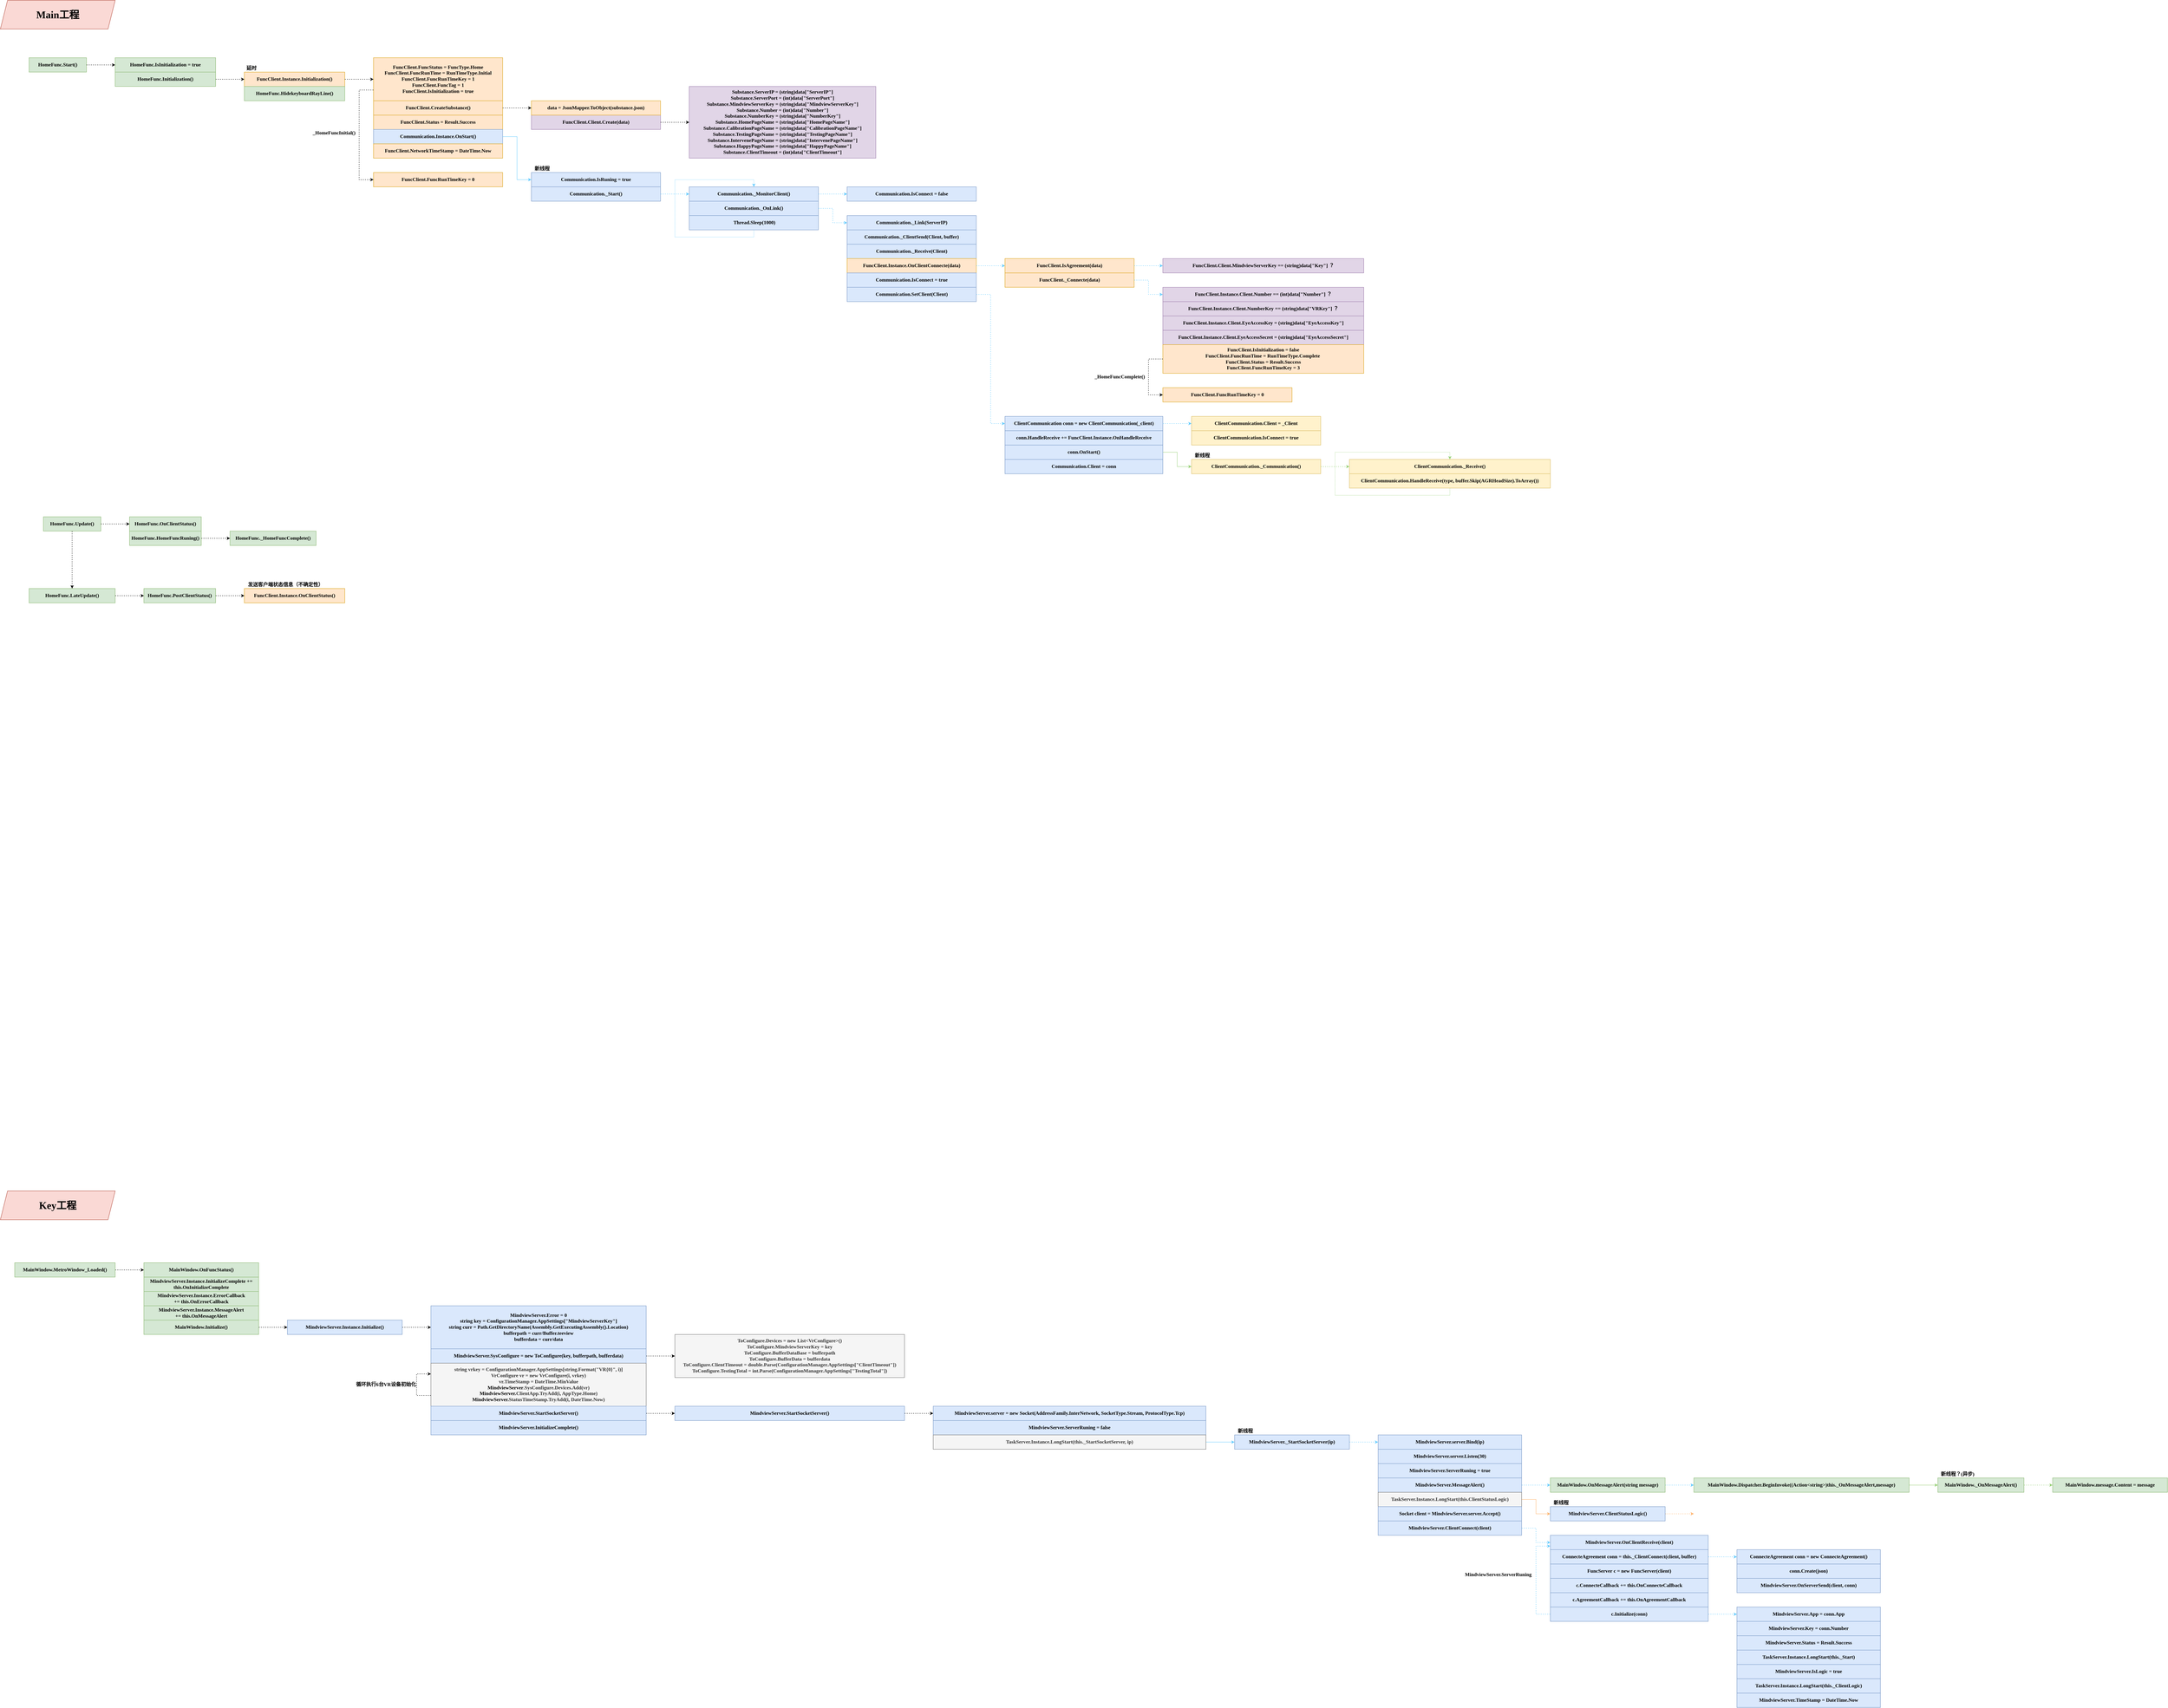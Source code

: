 <mxfile version="14.8.6" type="github">
  <diagram id="NZDJZPf9fXLwSOQ-lTgp" name="Page-1">
    <mxGraphModel dx="474" dy="838" grid="1" gridSize="10" guides="1" tooltips="1" connect="1" arrows="1" fold="1" page="1" pageScale="1" pageWidth="4681" pageHeight="3300" math="0" shadow="0">
      <root>
        <mxCell id="0" />
        <mxCell id="1" parent="0" />
        <mxCell id="KCp1kmRyOBkIG9y3nNtY-1" value="" style="group" parent="1" vertex="1" connectable="0">
          <mxGeometry x="80" y="160" width="4240" height="1220" as="geometry" />
        </mxCell>
        <mxCell id="CU8P0Gv6PGfmMF4jzdn7-3" value="&lt;font face=&quot;Comic Sans MS&quot; style=&quot;font-size: 14px&quot;&gt;&lt;b&gt;HomeFunc.Start()&lt;/b&gt;&lt;/font&gt;" style="rounded=0;whiteSpace=wrap;html=1;fillColor=#d5e8d4;strokeColor=#82b366;" parent="KCp1kmRyOBkIG9y3nNtY-1" vertex="1">
          <mxGeometry width="160" height="40" as="geometry" />
        </mxCell>
        <mxCell id="CU8P0Gv6PGfmMF4jzdn7-10" value="&lt;font face=&quot;Comic Sans MS&quot;&gt;&lt;span style=&quot;font-size: 14px&quot;&gt;&lt;b&gt;FuncClient.Instance.Initialization()&lt;/b&gt;&lt;/span&gt;&lt;/font&gt;" style="rounded=0;whiteSpace=wrap;html=1;fillColor=#ffe6cc;strokeColor=#d79b00;" parent="KCp1kmRyOBkIG9y3nNtY-1" vertex="1">
          <mxGeometry x="600" y="40" width="280" height="40" as="geometry" />
        </mxCell>
        <mxCell id="CU8P0Gv6PGfmMF4jzdn7-11" style="edgeStyle=orthogonalEdgeStyle;rounded=0;orthogonalLoop=1;jettySize=auto;html=1;exitX=1;exitY=0.5;exitDx=0;exitDy=0;dashed=1;endArrow=classic;endFill=1;" parent="KCp1kmRyOBkIG9y3nNtY-1" source="CU8P0Gv6PGfmMF4jzdn7-6" target="CU8P0Gv6PGfmMF4jzdn7-10" edge="1">
          <mxGeometry relative="1" as="geometry" />
        </mxCell>
        <mxCell id="CU8P0Gv6PGfmMF4jzdn7-4" value="&lt;font face=&quot;Comic Sans MS&quot; style=&quot;font-size: 14px&quot;&gt;&lt;b&gt;HomeFunc.IsInitialization = true&lt;/b&gt;&lt;/font&gt;" style="rounded=0;whiteSpace=wrap;html=1;fillColor=#d5e8d4;strokeColor=#82b366;" parent="KCp1kmRyOBkIG9y3nNtY-1" vertex="1">
          <mxGeometry x="240" width="280" height="40" as="geometry" />
        </mxCell>
        <mxCell id="CU8P0Gv6PGfmMF4jzdn7-12" style="edgeStyle=orthogonalEdgeStyle;rounded=0;orthogonalLoop=1;jettySize=auto;html=1;exitX=1;exitY=0.5;exitDx=0;exitDy=0;entryX=0;entryY=0.5;entryDx=0;entryDy=0;dashed=1;endArrow=classic;endFill=1;" parent="KCp1kmRyOBkIG9y3nNtY-1" source="CU8P0Gv6PGfmMF4jzdn7-3" target="CU8P0Gv6PGfmMF4jzdn7-4" edge="1">
          <mxGeometry relative="1" as="geometry" />
        </mxCell>
        <mxCell id="CU8P0Gv6PGfmMF4jzdn7-6" value="&lt;font face=&quot;Comic Sans MS&quot;&gt;&lt;b style=&quot;font-size: 14px&quot;&gt;HomeFunc.&lt;/b&gt;&lt;span style=&quot;font-size: 14px&quot;&gt;&lt;b&gt;Initialization()&lt;/b&gt;&lt;/span&gt;&lt;/font&gt;" style="rounded=0;whiteSpace=wrap;html=1;fillColor=#d5e8d4;strokeColor=#82b366;" parent="KCp1kmRyOBkIG9y3nNtY-1" vertex="1">
          <mxGeometry x="240" y="40" width="280" height="40" as="geometry" />
        </mxCell>
        <mxCell id="CU8P0Gv6PGfmMF4jzdn7-13" value="&lt;div&gt;&lt;span style=&quot;font-family: &amp;#34;comic sans ms&amp;#34; ; font-size: 14px&quot;&gt;&lt;b&gt;FuncClient.&lt;/b&gt;&lt;/span&gt;&lt;span style=&quot;font-family: &amp;#34;comic sans ms&amp;#34; ; font-size: 14px&quot;&gt;&lt;b&gt;FuncStatus =&amp;nbsp;&lt;/b&gt;&lt;/span&gt;&lt;span style=&quot;font-family: &amp;#34;comic sans ms&amp;#34; ; font-size: 14px&quot;&gt;&lt;b&gt;FuncType.Home&lt;/b&gt;&lt;/span&gt;&lt;/div&gt;&lt;span style=&quot;font-family: &amp;#34;comic sans ms&amp;#34; ; font-size: 14px&quot;&gt;&lt;div&gt;&lt;span&gt;&lt;b&gt;FuncClient.&lt;/b&gt;&lt;/span&gt;&lt;span&gt;&lt;b&gt;FuncRunTime =&lt;/b&gt;&lt;/span&gt;&lt;b&gt;&amp;nbsp;&lt;/b&gt;&lt;span&gt;&lt;b&gt;RunTimeType.Initial&lt;/b&gt;&lt;/span&gt;&lt;/div&gt;&lt;/span&gt;&lt;span style=&quot;font-family: &amp;#34;comic sans ms&amp;#34; ; font-size: 14px&quot;&gt;&lt;div&gt;&lt;span&gt;&lt;b&gt;FuncClient.&lt;/b&gt;&lt;/span&gt;&lt;span&gt;&lt;b&gt;FuncRunTimeKey =&lt;/b&gt;&lt;/span&gt;&lt;b&gt;&amp;nbsp;&lt;/b&gt;&lt;span&gt;&lt;b&gt;1&lt;/b&gt;&lt;/span&gt;&lt;/div&gt;&lt;/span&gt;&lt;span style=&quot;font-family: &amp;#34;comic sans ms&amp;#34; ; font-size: 14px&quot;&gt;&lt;div&gt;&lt;span&gt;&lt;b&gt;FuncClient.&lt;/b&gt;&lt;/span&gt;&lt;span&gt;&lt;b&gt;FuncTag =&lt;/b&gt;&lt;/span&gt;&lt;b&gt;&amp;nbsp;&lt;/b&gt;&lt;span&gt;&lt;b&gt;1&lt;/b&gt;&lt;/span&gt;&lt;/div&gt;&lt;/span&gt;&lt;span style=&quot;font-family: &amp;#34;comic sans ms&amp;#34; ; font-size: 14px&quot;&gt;&lt;div&gt;&lt;span&gt;&lt;b&gt;FuncClient.&lt;/b&gt;&lt;/span&gt;&lt;span&gt;&lt;b&gt;IsInitialization =&lt;/b&gt;&lt;/span&gt;&lt;b&gt;&amp;nbsp;&lt;/b&gt;&lt;span&gt;&lt;b&gt;true&lt;/b&gt;&lt;/span&gt;&lt;/div&gt;&lt;/span&gt;" style="rounded=0;whiteSpace=wrap;html=1;fillColor=#ffe6cc;strokeColor=#d79b00;align=center;" parent="KCp1kmRyOBkIG9y3nNtY-1" vertex="1">
          <mxGeometry x="960" width="360" height="120" as="geometry" />
        </mxCell>
        <mxCell id="CU8P0Gv6PGfmMF4jzdn7-21" style="edgeStyle=orthogonalEdgeStyle;rounded=0;orthogonalLoop=1;jettySize=auto;html=1;exitX=1;exitY=0.5;exitDx=0;exitDy=0;entryX=0;entryY=0.5;entryDx=0;entryDy=0;endArrow=classic;endFill=1;dashed=1;" parent="KCp1kmRyOBkIG9y3nNtY-1" source="CU8P0Gv6PGfmMF4jzdn7-10" target="CU8P0Gv6PGfmMF4jzdn7-13" edge="1">
          <mxGeometry relative="1" as="geometry" />
        </mxCell>
        <mxCell id="CU8P0Gv6PGfmMF4jzdn7-14" value="&lt;font face=&quot;Comic Sans MS&quot;&gt;&lt;b style=&quot;font-size: 14px&quot;&gt;HomeFunc.&lt;/b&gt;&lt;span style=&quot;font-size: 14px&quot;&gt;&lt;b&gt;HidekeyboardRayLine()&lt;/b&gt;&lt;/span&gt;&lt;/font&gt;" style="rounded=0;whiteSpace=wrap;html=1;fillColor=#d5e8d4;strokeColor=#82b366;" parent="KCp1kmRyOBkIG9y3nNtY-1" vertex="1">
          <mxGeometry x="600" y="80" width="280" height="40" as="geometry" />
        </mxCell>
        <mxCell id="CU8P0Gv6PGfmMF4jzdn7-20" value="&lt;font face=&quot;Comic Sans MS&quot; style=&quot;font-size: 14px&quot;&gt;&lt;b&gt;延时&lt;/b&gt;&lt;/font&gt;" style="text;html=1;strokeColor=none;fillColor=none;align=center;verticalAlign=middle;whiteSpace=wrap;rounded=0;" parent="KCp1kmRyOBkIG9y3nNtY-1" vertex="1">
          <mxGeometry x="600" y="20" width="40" height="20" as="geometry" />
        </mxCell>
        <mxCell id="CU8P0Gv6PGfmMF4jzdn7-22" value="&lt;font face=&quot;Comic Sans MS&quot;&gt;&lt;span style=&quot;font-size: 14px&quot;&gt;&lt;b&gt;FuncClient.&lt;/b&gt;&lt;/span&gt;&lt;span style=&quot;font-size: 14px&quot;&gt;&lt;b&gt;CreateSubstance()&lt;/b&gt;&lt;/span&gt;&lt;/font&gt;" style="rounded=0;whiteSpace=wrap;html=1;fillColor=#ffe6cc;strokeColor=#d79b00;" parent="KCp1kmRyOBkIG9y3nNtY-1" vertex="1">
          <mxGeometry x="960" y="120" width="360" height="40" as="geometry" />
        </mxCell>
        <mxCell id="CU8P0Gv6PGfmMF4jzdn7-23" value="&lt;font face=&quot;Comic Sans MS&quot;&gt;&lt;span style=&quot;font-size: 14px&quot;&gt;&lt;b&gt;FuncClient.&lt;/b&gt;&lt;/span&gt;&lt;span style=&quot;font-size: 14px&quot;&gt;&lt;b&gt;Status = Result.Success&lt;/b&gt;&lt;/span&gt;&lt;/font&gt;" style="rounded=0;whiteSpace=wrap;html=1;fillColor=#ffe6cc;strokeColor=#d79b00;" parent="KCp1kmRyOBkIG9y3nNtY-1" vertex="1">
          <mxGeometry x="960" y="160" width="360" height="40" as="geometry" />
        </mxCell>
        <mxCell id="CU8P0Gv6PGfmMF4jzdn7-24" value="&lt;font face=&quot;Comic Sans MS&quot;&gt;&lt;span style=&quot;font-size: 14px&quot;&gt;&lt;b&gt;Communication.Instance.OnStart()&lt;/b&gt;&lt;/span&gt;&lt;/font&gt;" style="rounded=0;whiteSpace=wrap;html=1;fillColor=#dae8fc;strokeColor=#6c8ebf;" parent="KCp1kmRyOBkIG9y3nNtY-1" vertex="1">
          <mxGeometry x="960" y="200" width="360" height="40" as="geometry" />
        </mxCell>
        <mxCell id="CU8P0Gv6PGfmMF4jzdn7-25" value="&lt;font face=&quot;Comic Sans MS&quot;&gt;&lt;span style=&quot;font-size: 14px&quot;&gt;&lt;b&gt;FuncClient.&lt;/b&gt;&lt;/span&gt;&lt;span style=&quot;font-size: 14px&quot;&gt;&lt;b&gt;NetworkTimeStamp = DateTime.Now&lt;/b&gt;&lt;/span&gt;&lt;/font&gt;" style="rounded=0;whiteSpace=wrap;html=1;fillColor=#ffe6cc;strokeColor=#d79b00;" parent="KCp1kmRyOBkIG9y3nNtY-1" vertex="1">
          <mxGeometry x="960" y="240" width="360" height="40" as="geometry" />
        </mxCell>
        <mxCell id="CU8P0Gv6PGfmMF4jzdn7-26" value="&lt;font face=&quot;Comic Sans MS&quot;&gt;&lt;span style=&quot;font-size: 14px&quot;&gt;&lt;b&gt;FuncClient.&lt;/b&gt;&lt;/span&gt;&lt;span style=&quot;font-size: 14px&quot;&gt;&lt;b&gt;Client.Create(data)&lt;/b&gt;&lt;/span&gt;&lt;/font&gt;" style="rounded=0;whiteSpace=wrap;html=1;fillColor=#e1d5e7;strokeColor=#9673a6;" parent="KCp1kmRyOBkIG9y3nNtY-1" vertex="1">
          <mxGeometry x="1400" y="160" width="360" height="40" as="geometry" />
        </mxCell>
        <mxCell id="CU8P0Gv6PGfmMF4jzdn7-28" value="&lt;font face=&quot;Comic Sans MS&quot;&gt;&lt;span style=&quot;font-size: 14px&quot;&gt;&lt;b&gt;data =&amp;nbsp;&lt;/b&gt;&lt;/span&gt;&lt;b style=&quot;font-size: 14px&quot;&gt;JsonMapper.ToObject(&lt;/b&gt;&lt;span style=&quot;font-size: 14px&quot;&gt;&lt;b&gt;substance.json&lt;/b&gt;&lt;/span&gt;&lt;b style=&quot;font-size: 14px&quot;&gt;)&lt;/b&gt;&lt;/font&gt;" style="rounded=0;whiteSpace=wrap;html=1;fillColor=#ffe6cc;strokeColor=#d79b00;" parent="KCp1kmRyOBkIG9y3nNtY-1" vertex="1">
          <mxGeometry x="1400" y="120" width="360" height="40" as="geometry" />
        </mxCell>
        <mxCell id="CU8P0Gv6PGfmMF4jzdn7-29" style="edgeStyle=orthogonalEdgeStyle;rounded=0;orthogonalLoop=1;jettySize=auto;html=1;exitX=1;exitY=0.5;exitDx=0;exitDy=0;entryX=0;entryY=0.5;entryDx=0;entryDy=0;dashed=1;endArrow=classic;endFill=1;" parent="KCp1kmRyOBkIG9y3nNtY-1" source="CU8P0Gv6PGfmMF4jzdn7-22" target="CU8P0Gv6PGfmMF4jzdn7-28" edge="1">
          <mxGeometry relative="1" as="geometry" />
        </mxCell>
        <mxCell id="CU8P0Gv6PGfmMF4jzdn7-30" value="&lt;font face=&quot;Comic Sans MS&quot;&gt;&lt;span style=&quot;font-size: 14px&quot;&gt;&lt;b&gt;Substance.&lt;/b&gt;&lt;/span&gt;&lt;span style=&quot;font-size: 14px&quot;&gt;&lt;b&gt;ServerIP =&amp;nbsp;&lt;/b&gt;&lt;/span&gt;&lt;span style=&quot;font-size: 14px&quot;&gt;&lt;b&gt;(string)data[&quot;ServerIP&quot;]&lt;br&gt;&lt;/b&gt;&lt;/span&gt;&lt;/font&gt;&lt;span style=&quot;font-family: &amp;#34;comic sans ms&amp;#34; ; font-size: 14px&quot;&gt;&lt;b&gt;Substance.&lt;/b&gt;&lt;/span&gt;&lt;font face=&quot;comic sans ms&quot;&gt;&lt;span style=&quot;font-size: 14px&quot;&gt;&lt;b&gt;ServerPort = (int)data[&quot;ServerPort&quot;]&lt;/b&gt;&lt;/span&gt;&lt;/font&gt;&lt;br&gt;&lt;span style=&quot;font-family: &amp;#34;comic sans ms&amp;#34; ; font-size: 14px&quot;&gt;&lt;b&gt;Substance.&lt;/b&gt;&lt;/span&gt;&lt;font face=&quot;comic sans ms&quot;&gt;&lt;span style=&quot;font-size: 14px&quot;&gt;&lt;b&gt;MindviewServerKey = (string)data[&quot;MindviewServerKey&quot;]&lt;/b&gt;&lt;/span&gt;&lt;/font&gt;&lt;br&gt;&lt;span style=&quot;font-family: &amp;#34;comic sans ms&amp;#34; ; font-size: 14px&quot;&gt;&lt;b&gt;Substance.&lt;/b&gt;&lt;/span&gt;&lt;font face=&quot;comic sans ms&quot;&gt;&lt;span style=&quot;font-size: 14px&quot;&gt;&lt;b&gt;Number = (int)data[&quot;Number&quot;]&lt;/b&gt;&lt;/span&gt;&lt;/font&gt;&lt;br&gt;&lt;span style=&quot;font-family: &amp;#34;comic sans ms&amp;#34; ; font-size: 14px&quot;&gt;&lt;b&gt;Substance.&lt;/b&gt;&lt;/span&gt;&lt;font face=&quot;comic sans ms&quot;&gt;&lt;span style=&quot;font-size: 14px&quot;&gt;&lt;b&gt;NumberKey = (string)data[&quot;NumberKey&quot;]&lt;/b&gt;&lt;/span&gt;&lt;/font&gt;&lt;br&gt;&lt;span style=&quot;font-family: &amp;#34;comic sans ms&amp;#34; ; font-size: 14px&quot;&gt;&lt;b&gt;Substance.&lt;/b&gt;&lt;/span&gt;&lt;font face=&quot;comic sans ms&quot;&gt;&lt;span style=&quot;font-size: 14px&quot;&gt;&lt;b&gt;HomePageName = (string)data[&quot;HomePageName&quot;]&lt;/b&gt;&lt;/span&gt;&lt;/font&gt;&lt;br&gt;&lt;span style=&quot;font-family: &amp;#34;comic sans ms&amp;#34; ; font-size: 14px&quot;&gt;&lt;b&gt;Substance.&lt;/b&gt;&lt;/span&gt;&lt;font face=&quot;comic sans ms&quot;&gt;&lt;span style=&quot;font-size: 14px&quot;&gt;&lt;b&gt;CalibrationPageName = (string)data[&quot;CalibrationPageName&quot;]&lt;/b&gt;&lt;/span&gt;&lt;/font&gt;&lt;br&gt;&lt;span style=&quot;font-family: &amp;#34;comic sans ms&amp;#34; ; font-size: 14px&quot;&gt;&lt;b&gt;Substance.&lt;/b&gt;&lt;/span&gt;&lt;font face=&quot;comic sans ms&quot;&gt;&lt;span style=&quot;font-size: 14px&quot;&gt;&lt;b&gt;TestingPageName = (string)data[&quot;TestingPageName&quot;]&lt;/b&gt;&lt;/span&gt;&lt;/font&gt;&lt;br&gt;&lt;span style=&quot;font-family: &amp;#34;comic sans ms&amp;#34; ; font-size: 14px&quot;&gt;&lt;b&gt;Substance.&lt;/b&gt;&lt;/span&gt;&lt;font face=&quot;comic sans ms&quot;&gt;&lt;span style=&quot;font-size: 14px&quot;&gt;&lt;b&gt;IntervenePageName = (string)data[&quot;IntervenePageName&quot;]&lt;/b&gt;&lt;/span&gt;&lt;/font&gt;&lt;br&gt;&lt;span style=&quot;font-family: &amp;#34;comic sans ms&amp;#34; ; font-size: 14px&quot;&gt;&lt;b&gt;Substance.&lt;/b&gt;&lt;/span&gt;&lt;font face=&quot;comic sans ms&quot;&gt;&lt;span style=&quot;font-size: 14px&quot;&gt;&lt;b&gt;HappyPageName = (string)data[&quot;HappyPageName&quot;]&lt;/b&gt;&lt;/span&gt;&lt;/font&gt;&lt;br&gt;&lt;span style=&quot;font-family: &amp;#34;comic sans ms&amp;#34; ; font-size: 14px&quot;&gt;&lt;b&gt;Substance.&lt;/b&gt;&lt;/span&gt;&lt;font face=&quot;comic sans ms&quot;&gt;&lt;span style=&quot;font-size: 14px&quot;&gt;&lt;b&gt;ClientTimeout = (int)data[&quot;ClientTimeout&quot;]&lt;/b&gt;&lt;/span&gt;&lt;/font&gt;&lt;font face=&quot;Comic Sans MS&quot;&gt;&lt;span style=&quot;font-size: 14px&quot;&gt;&lt;b&gt;&lt;br&gt;&lt;/b&gt;&lt;/span&gt;&lt;/font&gt;" style="rounded=0;whiteSpace=wrap;html=1;fillColor=#e1d5e7;strokeColor=#9673a6;" parent="KCp1kmRyOBkIG9y3nNtY-1" vertex="1">
          <mxGeometry x="1840" y="80" width="520" height="200" as="geometry" />
        </mxCell>
        <mxCell id="CU8P0Gv6PGfmMF4jzdn7-31" style="edgeStyle=orthogonalEdgeStyle;rounded=0;orthogonalLoop=1;jettySize=auto;html=1;exitX=1;exitY=0.5;exitDx=0;exitDy=0;entryX=0;entryY=0.5;entryDx=0;entryDy=0;dashed=1;endArrow=classic;endFill=1;" parent="KCp1kmRyOBkIG9y3nNtY-1" source="CU8P0Gv6PGfmMF4jzdn7-26" target="CU8P0Gv6PGfmMF4jzdn7-30" edge="1">
          <mxGeometry relative="1" as="geometry" />
        </mxCell>
        <mxCell id="CU8P0Gv6PGfmMF4jzdn7-33" value="&lt;font face=&quot;Comic Sans MS&quot;&gt;&lt;span style=&quot;font-size: 14px&quot;&gt;&lt;b&gt;Communication.&lt;/b&gt;&lt;/span&gt;&lt;span style=&quot;font-size: 14px&quot;&gt;&lt;b&gt;IsRuning = true&lt;/b&gt;&lt;/span&gt;&lt;/font&gt;" style="rounded=0;whiteSpace=wrap;html=1;fillColor=#dae8fc;strokeColor=#6c8ebf;" parent="KCp1kmRyOBkIG9y3nNtY-1" vertex="1">
          <mxGeometry x="1400" y="320" width="360" height="40" as="geometry" />
        </mxCell>
        <mxCell id="CU8P0Gv6PGfmMF4jzdn7-34" style="edgeStyle=orthogonalEdgeStyle;rounded=0;orthogonalLoop=1;jettySize=auto;html=1;exitX=1;exitY=0.5;exitDx=0;exitDy=0;entryX=0;entryY=0.5;entryDx=0;entryDy=0;endArrow=classic;endFill=1;strokeColor=#66ccff;" parent="KCp1kmRyOBkIG9y3nNtY-1" source="CU8P0Gv6PGfmMF4jzdn7-24" target="CU8P0Gv6PGfmMF4jzdn7-33" edge="1">
          <mxGeometry relative="1" as="geometry" />
        </mxCell>
        <mxCell id="CU8P0Gv6PGfmMF4jzdn7-38" value="&lt;font face=&quot;Comic Sans MS&quot; style=&quot;font-size: 14px&quot;&gt;&lt;b&gt;新线程&lt;/b&gt;&lt;/font&gt;" style="text;html=1;strokeColor=none;fillColor=none;align=center;verticalAlign=middle;whiteSpace=wrap;rounded=0;" parent="KCp1kmRyOBkIG9y3nNtY-1" vertex="1">
          <mxGeometry x="1400" y="300" width="60" height="20" as="geometry" />
        </mxCell>
        <mxCell id="CU8P0Gv6PGfmMF4jzdn7-39" value="&lt;font face=&quot;Comic Sans MS&quot;&gt;&lt;span style=&quot;font-size: 14px&quot;&gt;&lt;b&gt;Communication.&lt;/b&gt;&lt;/span&gt;&lt;span style=&quot;font-size: 14px&quot;&gt;&lt;b&gt;_Start()&lt;/b&gt;&lt;/span&gt;&lt;/font&gt;" style="rounded=0;whiteSpace=wrap;html=1;fillColor=#dae8fc;strokeColor=#6c8ebf;" parent="KCp1kmRyOBkIG9y3nNtY-1" vertex="1">
          <mxGeometry x="1400" y="360" width="360" height="40" as="geometry" />
        </mxCell>
        <mxCell id="CU8P0Gv6PGfmMF4jzdn7-40" value="&lt;font face=&quot;Comic Sans MS&quot;&gt;&lt;span style=&quot;font-size: 14px&quot;&gt;&lt;b&gt;Communication.&lt;/b&gt;&lt;/span&gt;&lt;span style=&quot;font-size: 14px&quot;&gt;&lt;b&gt;_MonitorClient()&lt;/b&gt;&lt;/span&gt;&lt;/font&gt;" style="rounded=0;whiteSpace=wrap;html=1;fillColor=#dae8fc;strokeColor=#6c8ebf;" parent="KCp1kmRyOBkIG9y3nNtY-1" vertex="1">
          <mxGeometry x="1840" y="360" width="360" height="40" as="geometry" />
        </mxCell>
        <mxCell id="CU8P0Gv6PGfmMF4jzdn7-41" style="edgeStyle=orthogonalEdgeStyle;rounded=0;orthogonalLoop=1;jettySize=auto;html=1;exitX=1;exitY=0.5;exitDx=0;exitDy=0;endArrow=classic;endFill=1;strokeColor=#66CCFF;dashed=1;" parent="KCp1kmRyOBkIG9y3nNtY-1" source="CU8P0Gv6PGfmMF4jzdn7-39" target="CU8P0Gv6PGfmMF4jzdn7-40" edge="1">
          <mxGeometry relative="1" as="geometry" />
        </mxCell>
        <mxCell id="CU8P0Gv6PGfmMF4jzdn7-42" value="&lt;font face=&quot;Comic Sans MS&quot;&gt;&lt;span style=&quot;font-size: 14px&quot;&gt;&lt;b&gt;Communication.&lt;/b&gt;&lt;/span&gt;&lt;span style=&quot;font-size: 14px&quot;&gt;&lt;b&gt;_OnLink()&lt;/b&gt;&lt;/span&gt;&lt;/font&gt;" style="rounded=0;whiteSpace=wrap;html=1;fillColor=#dae8fc;strokeColor=#6c8ebf;" parent="KCp1kmRyOBkIG9y3nNtY-1" vertex="1">
          <mxGeometry x="1840" y="400" width="360" height="40" as="geometry" />
        </mxCell>
        <mxCell id="CU8P0Gv6PGfmMF4jzdn7-43" value="&lt;font face=&quot;Comic Sans MS&quot;&gt;&lt;span style=&quot;font-size: 14px&quot;&gt;&lt;b&gt;Communication.&lt;/b&gt;&lt;/span&gt;&lt;span style=&quot;font-size: 14px&quot;&gt;&lt;b&gt;IsConnect = false&lt;/b&gt;&lt;/span&gt;&lt;/font&gt;" style="rounded=0;whiteSpace=wrap;html=1;fillColor=#dae8fc;strokeColor=#6c8ebf;" parent="KCp1kmRyOBkIG9y3nNtY-1" vertex="1">
          <mxGeometry x="2280" y="360" width="360" height="40" as="geometry" />
        </mxCell>
        <mxCell id="CU8P0Gv6PGfmMF4jzdn7-44" style="edgeStyle=orthogonalEdgeStyle;rounded=0;orthogonalLoop=1;jettySize=auto;html=1;exitX=1;exitY=0.5;exitDx=0;exitDy=0;entryX=0;entryY=0.5;entryDx=0;entryDy=0;dashed=1;endArrow=classic;endFill=1;strokeColor=#66CCFF;" parent="KCp1kmRyOBkIG9y3nNtY-1" source="CU8P0Gv6PGfmMF4jzdn7-40" target="CU8P0Gv6PGfmMF4jzdn7-43" edge="1">
          <mxGeometry relative="1" as="geometry" />
        </mxCell>
        <mxCell id="CU8P0Gv6PGfmMF4jzdn7-48" style="edgeStyle=orthogonalEdgeStyle;rounded=0;orthogonalLoop=1;jettySize=auto;html=1;exitX=0.5;exitY=1;exitDx=0;exitDy=0;entryX=0.5;entryY=0;entryDx=0;entryDy=0;dashed=1;endArrow=classic;endFill=1;strokeColor=#66CCFF;dashPattern=1 1;" parent="KCp1kmRyOBkIG9y3nNtY-1" source="CU8P0Gv6PGfmMF4jzdn7-47" target="CU8P0Gv6PGfmMF4jzdn7-40" edge="1">
          <mxGeometry relative="1" as="geometry">
            <Array as="points">
              <mxPoint x="2020" y="500" />
              <mxPoint x="1800" y="500" />
              <mxPoint x="1800" y="340" />
              <mxPoint x="2020" y="340" />
            </Array>
          </mxGeometry>
        </mxCell>
        <mxCell id="CU8P0Gv6PGfmMF4jzdn7-47" value="&lt;font face=&quot;Comic Sans MS&quot;&gt;&lt;span style=&quot;font-size: 14px&quot;&gt;&lt;b&gt;&amp;nbsp;Thread.Sleep(1000)&lt;/b&gt;&lt;/span&gt;&lt;/font&gt;" style="rounded=0;whiteSpace=wrap;html=1;fillColor=#dae8fc;strokeColor=#6c8ebf;" parent="KCp1kmRyOBkIG9y3nNtY-1" vertex="1">
          <mxGeometry x="1840" y="440" width="360" height="40" as="geometry" />
        </mxCell>
        <mxCell id="CU8P0Gv6PGfmMF4jzdn7-49" value="&lt;font face=&quot;Comic Sans MS&quot;&gt;&lt;span style=&quot;font-size: 14px&quot;&gt;&lt;b&gt;Communication.&lt;/b&gt;&lt;/span&gt;&lt;span style=&quot;font-size: 14px&quot;&gt;&lt;b&gt;_Link(ServerIP)&lt;/b&gt;&lt;/span&gt;&lt;/font&gt;" style="rounded=0;whiteSpace=wrap;html=1;fillColor=#dae8fc;strokeColor=#6c8ebf;" parent="KCp1kmRyOBkIG9y3nNtY-1" vertex="1">
          <mxGeometry x="2280" y="440" width="360" height="40" as="geometry" />
        </mxCell>
        <mxCell id="CU8P0Gv6PGfmMF4jzdn7-50" style="edgeStyle=orthogonalEdgeStyle;rounded=0;orthogonalLoop=1;jettySize=auto;html=1;exitX=1;exitY=0.5;exitDx=0;exitDy=0;entryX=0;entryY=0.5;entryDx=0;entryDy=0;dashed=1;endArrow=classic;endFill=1;strokeColor=#66CCFF;" parent="KCp1kmRyOBkIG9y3nNtY-1" source="CU8P0Gv6PGfmMF4jzdn7-42" target="CU8P0Gv6PGfmMF4jzdn7-49" edge="1">
          <mxGeometry relative="1" as="geometry" />
        </mxCell>
        <mxCell id="CU8P0Gv6PGfmMF4jzdn7-51" value="&lt;font face=&quot;Comic Sans MS&quot;&gt;&lt;span style=&quot;font-size: 14px&quot;&gt;&lt;b&gt;Communication.&lt;/b&gt;&lt;/span&gt;&lt;span style=&quot;font-size: 14px&quot;&gt;&lt;b&gt;_ClientSend(Client, buffer)&lt;/b&gt;&lt;/span&gt;&lt;/font&gt;" style="rounded=0;whiteSpace=wrap;html=1;fillColor=#dae8fc;strokeColor=#6c8ebf;" parent="KCp1kmRyOBkIG9y3nNtY-1" vertex="1">
          <mxGeometry x="2280" y="480" width="360" height="40" as="geometry" />
        </mxCell>
        <mxCell id="CU8P0Gv6PGfmMF4jzdn7-52" value="&lt;font face=&quot;Comic Sans MS&quot;&gt;&lt;span style=&quot;font-size: 14px&quot;&gt;&lt;b&gt;Communication.&lt;/b&gt;&lt;/span&gt;&lt;span style=&quot;font-size: 14px&quot;&gt;&lt;b&gt;_Receive(Client)&lt;/b&gt;&lt;/span&gt;&lt;/font&gt;" style="rounded=0;whiteSpace=wrap;html=1;fillColor=#dae8fc;strokeColor=#6c8ebf;" parent="KCp1kmRyOBkIG9y3nNtY-1" vertex="1">
          <mxGeometry x="2280" y="520" width="360" height="40" as="geometry" />
        </mxCell>
        <mxCell id="CU8P0Gv6PGfmMF4jzdn7-53" value="&lt;b style=&quot;font-family: &amp;#34;comic sans ms&amp;#34; ; font-size: 14px&quot;&gt;FuncClient.Instance.OnClientConnecte(data)&lt;/b&gt;" style="rounded=0;whiteSpace=wrap;html=1;fillColor=#ffe6cc;strokeColor=#d79b00;" parent="KCp1kmRyOBkIG9y3nNtY-1" vertex="1">
          <mxGeometry x="2280" y="560" width="360" height="40" as="geometry" />
        </mxCell>
        <mxCell id="CU8P0Gv6PGfmMF4jzdn7-54" value="&lt;span style=&quot;font-family: &amp;#34;comic sans ms&amp;#34; ; font-size: 14px&quot;&gt;&lt;b&gt;Communication.&lt;/b&gt;&lt;/span&gt;&lt;font face=&quot;Comic Sans MS&quot;&gt;&lt;span style=&quot;font-size: 14px&quot;&gt;&lt;b&gt;IsConnect = true&lt;/b&gt;&lt;/span&gt;&lt;/font&gt;" style="rounded=0;whiteSpace=wrap;html=1;fillColor=#dae8fc;strokeColor=#6c8ebf;" parent="KCp1kmRyOBkIG9y3nNtY-1" vertex="1">
          <mxGeometry x="2280" y="600" width="360" height="40" as="geometry" />
        </mxCell>
        <mxCell id="CU8P0Gv6PGfmMF4jzdn7-55" value="&lt;b style=&quot;font-family: &amp;#34;comic sans ms&amp;#34; ; font-size: 14px&quot;&gt;FuncClient.&lt;/b&gt;&lt;font face=&quot;comic sans ms&quot;&gt;&lt;span style=&quot;font-size: 14px&quot;&gt;&lt;b&gt;IsAgreement(data)&lt;/b&gt;&lt;/span&gt;&lt;/font&gt;" style="rounded=0;whiteSpace=wrap;html=1;fillColor=#ffe6cc;strokeColor=#d79b00;" parent="KCp1kmRyOBkIG9y3nNtY-1" vertex="1">
          <mxGeometry x="2720" y="560" width="360" height="40" as="geometry" />
        </mxCell>
        <mxCell id="CU8P0Gv6PGfmMF4jzdn7-59" style="edgeStyle=orthogonalEdgeStyle;rounded=0;orthogonalLoop=1;jettySize=auto;html=1;exitX=1;exitY=0.5;exitDx=0;exitDy=0;entryX=0;entryY=0.5;entryDx=0;entryDy=0;dashed=1;endArrow=classic;endFill=1;strokeColor=#66CCFF;" parent="KCp1kmRyOBkIG9y3nNtY-1" source="CU8P0Gv6PGfmMF4jzdn7-53" target="CU8P0Gv6PGfmMF4jzdn7-55" edge="1">
          <mxGeometry relative="1" as="geometry" />
        </mxCell>
        <mxCell id="CU8P0Gv6PGfmMF4jzdn7-56" value="&lt;b style=&quot;font-family: &amp;#34;comic sans ms&amp;#34; ; font-size: 14px&quot;&gt;FuncClient.&lt;/b&gt;&lt;font face=&quot;comic sans ms&quot;&gt;&lt;span style=&quot;font-size: 14px&quot;&gt;&lt;b&gt;_Connecte(data)&lt;/b&gt;&lt;/span&gt;&lt;/font&gt;" style="rounded=0;whiteSpace=wrap;html=1;fillColor=#ffe6cc;strokeColor=#d79b00;" parent="KCp1kmRyOBkIG9y3nNtY-1" vertex="1">
          <mxGeometry x="2720" y="600" width="360" height="40" as="geometry" />
        </mxCell>
        <mxCell id="CU8P0Gv6PGfmMF4jzdn7-57" value="&lt;b style=&quot;font-family: &amp;#34;comic sans ms&amp;#34; ; font-size: 14px&quot;&gt;FuncClient.&lt;/b&gt;&lt;font face=&quot;comic sans ms&quot;&gt;&lt;span style=&quot;font-size: 14px&quot;&gt;&lt;b&gt;Client.MindviewServerKey ==&amp;nbsp;&lt;/b&gt;&lt;/span&gt;&lt;span style=&quot;font-size: 14px&quot;&gt;&lt;b&gt;(string)data[&quot;Key&quot;] ？&lt;/b&gt;&lt;/span&gt;&lt;/font&gt;" style="rounded=0;whiteSpace=wrap;html=1;fillColor=#e1d5e7;strokeColor=#9673a6;" parent="KCp1kmRyOBkIG9y3nNtY-1" vertex="1">
          <mxGeometry x="3160" y="560" width="560" height="40" as="geometry" />
        </mxCell>
        <mxCell id="CU8P0Gv6PGfmMF4jzdn7-58" style="edgeStyle=orthogonalEdgeStyle;rounded=0;orthogonalLoop=1;jettySize=auto;html=1;exitX=1;exitY=0.5;exitDx=0;exitDy=0;entryX=0;entryY=0.5;entryDx=0;entryDy=0;dashed=1;endArrow=classic;endFill=1;strokeColor=#66CCFF;" parent="KCp1kmRyOBkIG9y3nNtY-1" source="CU8P0Gv6PGfmMF4jzdn7-55" target="CU8P0Gv6PGfmMF4jzdn7-57" edge="1">
          <mxGeometry relative="1" as="geometry" />
        </mxCell>
        <mxCell id="CU8P0Gv6PGfmMF4jzdn7-60" value="&lt;font face=&quot;comic sans ms&quot;&gt;&lt;span style=&quot;font-size: 14px&quot;&gt;&lt;b&gt;FuncClient.Instance.Client.Number&lt;/b&gt;&lt;/span&gt;&lt;b style=&quot;font-size: 14px&quot;&gt;&amp;nbsp;==&amp;nbsp;&lt;/b&gt;&lt;span style=&quot;font-size: 14px&quot;&gt;&lt;b&gt;(int)data[&quot;Number&quot;]&lt;/b&gt;&lt;/span&gt;&lt;b style=&quot;font-size: 14px&quot;&gt;&amp;nbsp;？&lt;/b&gt;&lt;/font&gt;" style="rounded=0;whiteSpace=wrap;html=1;fillColor=#e1d5e7;strokeColor=#9673a6;" parent="KCp1kmRyOBkIG9y3nNtY-1" vertex="1">
          <mxGeometry x="3160" y="640" width="560" height="40" as="geometry" />
        </mxCell>
        <mxCell id="CU8P0Gv6PGfmMF4jzdn7-64" style="edgeStyle=orthogonalEdgeStyle;rounded=0;orthogonalLoop=1;jettySize=auto;html=1;exitX=1;exitY=0.5;exitDx=0;exitDy=0;dashed=1;endArrow=classic;endFill=1;strokeColor=#66CCFF;" parent="KCp1kmRyOBkIG9y3nNtY-1" source="CU8P0Gv6PGfmMF4jzdn7-56" target="CU8P0Gv6PGfmMF4jzdn7-60" edge="1">
          <mxGeometry relative="1" as="geometry" />
        </mxCell>
        <mxCell id="CU8P0Gv6PGfmMF4jzdn7-61" value="&lt;font face=&quot;comic sans ms&quot;&gt;&lt;span style=&quot;font-size: 14px&quot;&gt;&lt;b&gt;FuncClient.Instance.Client.NumberKey&lt;/b&gt;&lt;/span&gt;&lt;b style=&quot;font-size: 14px&quot;&gt;&amp;nbsp;==&amp;nbsp;&lt;/b&gt;&lt;span style=&quot;font-size: 14px&quot;&gt;&lt;b&gt;(string)data[&quot;VRKey&quot;]&lt;/b&gt;&lt;/span&gt;&lt;b style=&quot;font-size: 14px&quot;&gt;&amp;nbsp;？&lt;/b&gt;&lt;/font&gt;" style="rounded=0;whiteSpace=wrap;html=1;fillColor=#e1d5e7;strokeColor=#9673a6;" parent="KCp1kmRyOBkIG9y3nNtY-1" vertex="1">
          <mxGeometry x="3160" y="680" width="560" height="40" as="geometry" />
        </mxCell>
        <mxCell id="CU8P0Gv6PGfmMF4jzdn7-62" value="&lt;font face=&quot;comic sans ms&quot;&gt;&lt;span style=&quot;font-size: 14px&quot;&gt;&lt;b&gt;FuncClient.Instance.Client.EyeAccessKey&lt;/b&gt;&lt;/span&gt;&lt;b style=&quot;font-size: 14px&quot;&gt;&amp;nbsp;=&amp;nbsp;&lt;/b&gt;&lt;span style=&quot;font-size: 14px&quot;&gt;&lt;b&gt;(string)data[&quot;EyeAccessKey&quot;]&lt;/b&gt;&lt;/span&gt;&lt;/font&gt;" style="rounded=0;whiteSpace=wrap;html=1;fillColor=#e1d5e7;strokeColor=#9673a6;" parent="KCp1kmRyOBkIG9y3nNtY-1" vertex="1">
          <mxGeometry x="3160" y="720" width="560" height="40" as="geometry" />
        </mxCell>
        <mxCell id="CU8P0Gv6PGfmMF4jzdn7-63" value="&lt;font face=&quot;comic sans ms&quot;&gt;&lt;span style=&quot;font-size: 14px&quot;&gt;&lt;b&gt;FuncClient.Instance.Client.EyeAccessSecret&lt;/b&gt;&lt;/span&gt;&lt;b style=&quot;font-size: 14px&quot;&gt;&amp;nbsp;=&amp;nbsp;&lt;/b&gt;&lt;span style=&quot;font-size: 14px&quot;&gt;&lt;b&gt;(string)data[&quot;EyeAccessSecret&quot;]&lt;/b&gt;&lt;/span&gt;&lt;/font&gt;" style="rounded=0;whiteSpace=wrap;html=1;fillColor=#e1d5e7;strokeColor=#9673a6;" parent="KCp1kmRyOBkIG9y3nNtY-1" vertex="1">
          <mxGeometry x="3160" y="760" width="560" height="40" as="geometry" />
        </mxCell>
        <mxCell id="CU8P0Gv6PGfmMF4jzdn7-66" value="&lt;div&gt;&lt;span style=&quot;font-family: &amp;#34;comic sans ms&amp;#34; ; font-size: 14px&quot;&gt;&lt;b&gt;FuncClient.&lt;/b&gt;&lt;/span&gt;&lt;span style=&quot;font-family: &amp;#34;comic sans ms&amp;#34; ; font-size: 14px&quot;&gt;&lt;b&gt;IsInitialization =&lt;/b&gt;&lt;/span&gt;&lt;b style=&quot;font-family: &amp;#34;comic sans ms&amp;#34; ; font-size: 14px&quot;&gt;&amp;nbsp;false&lt;/b&gt;&lt;/div&gt;&lt;span style=&quot;font-family: &amp;#34;comic sans ms&amp;#34; ; font-size: 14px&quot;&gt;&lt;div&gt;&lt;span&gt;&lt;b&gt;FuncClient.&lt;/b&gt;&lt;/span&gt;&lt;span&gt;&lt;b&gt;FuncRunTime =&amp;nbsp;&lt;/b&gt;&lt;/span&gt;&lt;font face=&quot;comic sans ms&quot; style=&quot;font-size: 12px&quot;&gt;&lt;span style=&quot;font-size: 14px&quot;&gt;&lt;b&gt;RunTimeType.Complete&lt;/b&gt;&lt;/span&gt;&lt;/font&gt;&lt;b&gt;&amp;nbsp;&lt;/b&gt;&lt;/div&gt;&lt;/span&gt;&lt;font face=&quot;comic sans ms&quot;&gt;&lt;div&gt;&lt;span style=&quot;font-size: 14px&quot;&gt;&lt;b&gt;FuncClient.Status =&amp;nbsp;&lt;/b&gt;&lt;/span&gt;&lt;b style=&quot;font-size: 14px&quot;&gt;Result.Success&lt;/b&gt;&lt;/div&gt;&lt;/font&gt;&lt;b style=&quot;font-family: &amp;#34;comic sans ms&amp;#34; ; font-size: 14px&quot;&gt;FuncClient.&lt;/b&gt;&lt;b style=&quot;font-family: &amp;#34;comic sans ms&amp;#34; ; font-size: 14px&quot;&gt;FuncRunTimeKey =&lt;/b&gt;&lt;b style=&quot;font-family: &amp;#34;comic sans ms&amp;#34; ; font-size: 14px&quot;&gt;&amp;nbsp;3&lt;/b&gt;&lt;font face=&quot;comic sans ms&quot;&gt;&lt;span style=&quot;font-size: 14px&quot;&gt;&lt;b&gt;&lt;br&gt;&lt;/b&gt;&lt;/span&gt;&lt;/font&gt;" style="rounded=0;whiteSpace=wrap;html=1;fillColor=#ffe6cc;strokeColor=#d79b00;align=center;" parent="KCp1kmRyOBkIG9y3nNtY-1" vertex="1">
          <mxGeometry x="3160" y="800" width="560" height="80" as="geometry" />
        </mxCell>
        <mxCell id="CU8P0Gv6PGfmMF4jzdn7-67" value="&lt;span style=&quot;font-family: &amp;#34;comic sans ms&amp;#34; ; font-size: 14px&quot;&gt;&lt;b&gt;Communication.&lt;/b&gt;&lt;/span&gt;&lt;font face=&quot;Comic Sans MS&quot;&gt;&lt;span style=&quot;font-size: 14px&quot;&gt;&lt;b&gt;SetClient(Client)&lt;/b&gt;&lt;/span&gt;&lt;/font&gt;" style="rounded=0;whiteSpace=wrap;html=1;fillColor=#dae8fc;strokeColor=#6c8ebf;" parent="KCp1kmRyOBkIG9y3nNtY-1" vertex="1">
          <mxGeometry x="2280" y="640" width="360" height="40" as="geometry" />
        </mxCell>
        <mxCell id="CU8P0Gv6PGfmMF4jzdn7-68" value="&lt;font face=&quot;comic sans ms&quot;&gt;&lt;span style=&quot;font-size: 14px&quot;&gt;&lt;b&gt;ClientCommunication conn = new ClientCommunication(_client)&lt;/b&gt;&lt;/span&gt;&lt;/font&gt;" style="rounded=0;whiteSpace=wrap;html=1;fillColor=#dae8fc;strokeColor=#6c8ebf;" parent="KCp1kmRyOBkIG9y3nNtY-1" vertex="1">
          <mxGeometry x="2720" y="1000" width="440" height="40" as="geometry" />
        </mxCell>
        <mxCell id="CU8P0Gv6PGfmMF4jzdn7-72" style="edgeStyle=orthogonalEdgeStyle;rounded=0;orthogonalLoop=1;jettySize=auto;html=1;exitX=1;exitY=0.5;exitDx=0;exitDy=0;entryX=0;entryY=0.5;entryDx=0;entryDy=0;dashed=1;endArrow=classic;endFill=1;strokeColor=#66CCFF;" parent="KCp1kmRyOBkIG9y3nNtY-1" source="CU8P0Gv6PGfmMF4jzdn7-67" target="CU8P0Gv6PGfmMF4jzdn7-68" edge="1">
          <mxGeometry relative="1" as="geometry" />
        </mxCell>
        <mxCell id="CU8P0Gv6PGfmMF4jzdn7-69" value="&lt;font face=&quot;comic sans ms&quot;&gt;&lt;span style=&quot;font-size: 14px&quot;&gt;&lt;b&gt;ClientCommunication.&lt;/b&gt;&lt;/span&gt;&lt;span style=&quot;font-size: 14px&quot;&gt;&lt;b&gt;Client =&amp;nbsp;&lt;/b&gt;&lt;/span&gt;&lt;span style=&quot;font-size: 14px&quot;&gt;&lt;b&gt;_Client&lt;/b&gt;&lt;/span&gt;&lt;/font&gt;" style="rounded=0;whiteSpace=wrap;html=1;fillColor=#fff2cc;strokeColor=#d6b656;" parent="KCp1kmRyOBkIG9y3nNtY-1" vertex="1">
          <mxGeometry x="3240" y="1000" width="360" height="40" as="geometry" />
        </mxCell>
        <mxCell id="CU8P0Gv6PGfmMF4jzdn7-71" style="edgeStyle=orthogonalEdgeStyle;rounded=0;orthogonalLoop=1;jettySize=auto;html=1;exitX=1;exitY=0.5;exitDx=0;exitDy=0;entryX=0;entryY=0.5;entryDx=0;entryDy=0;dashed=1;endArrow=classic;endFill=1;strokeColor=#66CCFF;" parent="KCp1kmRyOBkIG9y3nNtY-1" source="CU8P0Gv6PGfmMF4jzdn7-68" target="CU8P0Gv6PGfmMF4jzdn7-69" edge="1">
          <mxGeometry relative="1" as="geometry" />
        </mxCell>
        <mxCell id="CU8P0Gv6PGfmMF4jzdn7-70" value="&lt;font face=&quot;comic sans ms&quot;&gt;&lt;span style=&quot;font-size: 14px&quot;&gt;&lt;b&gt;ClientCommunication.&lt;/b&gt;&lt;/span&gt;&lt;span style=&quot;font-size: 14px&quot;&gt;&lt;b&gt;IsConnect = true&lt;/b&gt;&lt;/span&gt;&lt;/font&gt;" style="rounded=0;whiteSpace=wrap;html=1;fillColor=#fff2cc;strokeColor=#d6b656;" parent="KCp1kmRyOBkIG9y3nNtY-1" vertex="1">
          <mxGeometry x="3240" y="1040" width="360" height="40" as="geometry" />
        </mxCell>
        <mxCell id="CU8P0Gv6PGfmMF4jzdn7-73" value="&lt;font face=&quot;comic sans ms&quot;&gt;&lt;span style=&quot;font-size: 14px&quot;&gt;&lt;b&gt;conn.HandleReceive += FuncClient.Instance.OnHandleReceive&lt;/b&gt;&lt;/span&gt;&lt;/font&gt;" style="rounded=0;whiteSpace=wrap;html=1;fillColor=#dae8fc;strokeColor=#6c8ebf;" parent="KCp1kmRyOBkIG9y3nNtY-1" vertex="1">
          <mxGeometry x="2720" y="1040" width="440" height="40" as="geometry" />
        </mxCell>
        <mxCell id="CU8P0Gv6PGfmMF4jzdn7-74" value="&lt;font face=&quot;comic sans ms&quot;&gt;&lt;span style=&quot;font-size: 14px&quot;&gt;&lt;b&gt;conn.OnStart()&lt;/b&gt;&lt;/span&gt;&lt;/font&gt;" style="rounded=0;whiteSpace=wrap;html=1;fillColor=#dae8fc;strokeColor=#6c8ebf;" parent="KCp1kmRyOBkIG9y3nNtY-1" vertex="1">
          <mxGeometry x="2720" y="1080" width="440" height="40" as="geometry" />
        </mxCell>
        <mxCell id="CU8P0Gv6PGfmMF4jzdn7-75" value="&lt;font face=&quot;comic sans ms&quot;&gt;&lt;span style=&quot;font-size: 14px&quot;&gt;&lt;b&gt;Communication&lt;/b&gt;&lt;/span&gt;&lt;b style=&quot;font-size: 14px&quot;&gt;.Client = conn&lt;/b&gt;&lt;/font&gt;" style="rounded=0;whiteSpace=wrap;html=1;fillColor=#dae8fc;strokeColor=#6c8ebf;" parent="KCp1kmRyOBkIG9y3nNtY-1" vertex="1">
          <mxGeometry x="2720" y="1120" width="440" height="40" as="geometry" />
        </mxCell>
        <mxCell id="CU8P0Gv6PGfmMF4jzdn7-76" value="&lt;font face=&quot;comic sans ms&quot;&gt;&lt;span style=&quot;font-size: 14px&quot;&gt;&lt;b&gt;ClientCommunication.&lt;/b&gt;&lt;/span&gt;&lt;span style=&quot;font-size: 14px&quot;&gt;&lt;b&gt;_Communication()&lt;/b&gt;&lt;/span&gt;&lt;/font&gt;" style="rounded=0;whiteSpace=wrap;html=1;fillColor=#fff2cc;strokeColor=#d6b656;" parent="KCp1kmRyOBkIG9y3nNtY-1" vertex="1">
          <mxGeometry x="3240" y="1120" width="360" height="40" as="geometry" />
        </mxCell>
        <mxCell id="CU8P0Gv6PGfmMF4jzdn7-77" style="edgeStyle=orthogonalEdgeStyle;rounded=0;orthogonalLoop=1;jettySize=auto;html=1;exitX=1;exitY=0.5;exitDx=0;exitDy=0;entryX=0;entryY=0.5;entryDx=0;entryDy=0;endArrow=classic;endFill=1;fillColor=#d5e8d4;strokeColor=#97D077;" parent="KCp1kmRyOBkIG9y3nNtY-1" source="CU8P0Gv6PGfmMF4jzdn7-74" target="CU8P0Gv6PGfmMF4jzdn7-76" edge="1">
          <mxGeometry relative="1" as="geometry" />
        </mxCell>
        <mxCell id="CU8P0Gv6PGfmMF4jzdn7-78" value="&lt;font face=&quot;Comic Sans MS&quot; style=&quot;font-size: 14px&quot;&gt;&lt;b&gt;新线程&lt;/b&gt;&lt;/font&gt;" style="text;html=1;strokeColor=none;fillColor=none;align=center;verticalAlign=middle;whiteSpace=wrap;rounded=0;" parent="KCp1kmRyOBkIG9y3nNtY-1" vertex="1">
          <mxGeometry x="3240" y="1100" width="60" height="20" as="geometry" />
        </mxCell>
        <mxCell id="CU8P0Gv6PGfmMF4jzdn7-79" value="&lt;font face=&quot;comic sans ms&quot;&gt;&lt;span style=&quot;font-size: 14px&quot;&gt;&lt;b&gt;ClientCommunication.&lt;/b&gt;&lt;/span&gt;&lt;span style=&quot;font-size: 14px&quot;&gt;&lt;b&gt;_Receive()&lt;/b&gt;&lt;/span&gt;&lt;/font&gt;" style="rounded=0;whiteSpace=wrap;html=1;fillColor=#fff2cc;strokeColor=#d6b656;" parent="KCp1kmRyOBkIG9y3nNtY-1" vertex="1">
          <mxGeometry x="3680" y="1120" width="560" height="40" as="geometry" />
        </mxCell>
        <mxCell id="CU8P0Gv6PGfmMF4jzdn7-82" style="edgeStyle=orthogonalEdgeStyle;rounded=0;orthogonalLoop=1;jettySize=auto;html=1;exitX=1;exitY=0.5;exitDx=0;exitDy=0;endArrow=classic;endFill=1;strokeColor=#97D077;dashed=1;" parent="KCp1kmRyOBkIG9y3nNtY-1" source="CU8P0Gv6PGfmMF4jzdn7-76" target="CU8P0Gv6PGfmMF4jzdn7-79" edge="1">
          <mxGeometry relative="1" as="geometry" />
        </mxCell>
        <mxCell id="CU8P0Gv6PGfmMF4jzdn7-83" style="edgeStyle=orthogonalEdgeStyle;rounded=0;orthogonalLoop=1;jettySize=auto;html=1;exitX=0.5;exitY=1;exitDx=0;exitDy=0;entryX=0.5;entryY=0;entryDx=0;entryDy=0;dashed=1;endArrow=classic;endFill=1;strokeColor=#97D077;dashPattern=1 1;" parent="KCp1kmRyOBkIG9y3nNtY-1" source="CU8P0Gv6PGfmMF4jzdn7-80" target="CU8P0Gv6PGfmMF4jzdn7-79" edge="1">
          <mxGeometry relative="1" as="geometry">
            <Array as="points">
              <mxPoint x="3960" y="1220" />
              <mxPoint x="3640" y="1220" />
              <mxPoint x="3640" y="1100" />
              <mxPoint x="3960" y="1100" />
            </Array>
          </mxGeometry>
        </mxCell>
        <mxCell id="CU8P0Gv6PGfmMF4jzdn7-80" value="&lt;font face=&quot;comic sans ms&quot;&gt;&lt;span style=&quot;font-size: 14px&quot;&gt;&lt;b&gt;ClientCommunication.&lt;/b&gt;&lt;/span&gt;&lt;span style=&quot;font-size: 14px&quot;&gt;&lt;b&gt;HandleReceive(type, buffer.Skip(AGRHeadSize).ToArray())&lt;/b&gt;&lt;/span&gt;&lt;/font&gt;" style="rounded=0;whiteSpace=wrap;html=1;fillColor=#fff2cc;strokeColor=#d6b656;" parent="KCp1kmRyOBkIG9y3nNtY-1" vertex="1">
          <mxGeometry x="3680" y="1160" width="560" height="40" as="geometry" />
        </mxCell>
        <mxCell id="CU8P0Gv6PGfmMF4jzdn7-88" value="&lt;div&gt;&lt;/div&gt;&lt;span style=&quot;font-family: &amp;#34;comic sans ms&amp;#34; ; font-size: 14px&quot;&gt;&lt;b&gt;FuncClient.&lt;/b&gt;&lt;/span&gt;&lt;span style=&quot;font-family: &amp;#34;comic sans ms&amp;#34; ; font-size: 14px&quot;&gt;&lt;b&gt;FuncRunTimeKey =&lt;/b&gt;&lt;/span&gt;&lt;b style=&quot;font-family: &amp;#34;comic sans ms&amp;#34; ; font-size: 14px&quot;&gt;&amp;nbsp;0&lt;/b&gt;&lt;span style=&quot;font-family: &amp;#34;comic sans ms&amp;#34; ; font-size: 14px&quot;&gt;&lt;br&gt;&lt;/span&gt;" style="rounded=0;whiteSpace=wrap;html=1;fillColor=#ffe6cc;strokeColor=#d79b00;align=center;" parent="KCp1kmRyOBkIG9y3nNtY-1" vertex="1">
          <mxGeometry x="960" y="320" width="360" height="40" as="geometry" />
        </mxCell>
        <mxCell id="CU8P0Gv6PGfmMF4jzdn7-90" style="edgeStyle=orthogonalEdgeStyle;rounded=0;orthogonalLoop=1;jettySize=auto;html=1;exitX=0;exitY=0.75;exitDx=0;exitDy=0;entryX=0;entryY=0.5;entryDx=0;entryDy=0;dashed=1;endArrow=classic;endFill=1;strokeColor=#000000;" parent="KCp1kmRyOBkIG9y3nNtY-1" source="CU8P0Gv6PGfmMF4jzdn7-13" target="CU8P0Gv6PGfmMF4jzdn7-88" edge="1">
          <mxGeometry relative="1" as="geometry">
            <Array as="points">
              <mxPoint x="920" y="90" />
              <mxPoint x="920" y="340" />
            </Array>
          </mxGeometry>
        </mxCell>
        <mxCell id="CU8P0Gv6PGfmMF4jzdn7-92" value="&lt;font face=&quot;Comic Sans MS&quot;&gt;&lt;span style=&quot;font-size: 14px&quot;&gt;&lt;b&gt;_HomeFuncInitial()&lt;/b&gt;&lt;/span&gt;&lt;/font&gt;" style="text;html=1;strokeColor=none;fillColor=none;align=center;verticalAlign=middle;whiteSpace=wrap;rounded=0;" parent="KCp1kmRyOBkIG9y3nNtY-1" vertex="1">
          <mxGeometry x="780" y="200" width="140" height="20" as="geometry" />
        </mxCell>
        <mxCell id="CU8P0Gv6PGfmMF4jzdn7-95" value="&lt;div&gt;&lt;/div&gt;&lt;span style=&quot;font-family: &amp;#34;comic sans ms&amp;#34; ; font-size: 14px&quot;&gt;&lt;b&gt;FuncClient.&lt;/b&gt;&lt;/span&gt;&lt;span style=&quot;font-family: &amp;#34;comic sans ms&amp;#34; ; font-size: 14px&quot;&gt;&lt;b&gt;FuncRunTimeKey =&lt;/b&gt;&lt;/span&gt;&lt;b style=&quot;font-family: &amp;#34;comic sans ms&amp;#34; ; font-size: 14px&quot;&gt;&amp;nbsp;0&lt;/b&gt;&lt;span style=&quot;font-family: &amp;#34;comic sans ms&amp;#34; ; font-size: 14px&quot;&gt;&lt;br&gt;&lt;/span&gt;" style="rounded=0;whiteSpace=wrap;html=1;fillColor=#ffe6cc;strokeColor=#d79b00;align=center;" parent="KCp1kmRyOBkIG9y3nNtY-1" vertex="1">
          <mxGeometry x="3160" y="920" width="360" height="40" as="geometry" />
        </mxCell>
        <mxCell id="CU8P0Gv6PGfmMF4jzdn7-96" style="edgeStyle=orthogonalEdgeStyle;rounded=0;orthogonalLoop=1;jettySize=auto;html=1;exitX=0;exitY=0.5;exitDx=0;exitDy=0;entryX=0;entryY=0.5;entryDx=0;entryDy=0;dashed=1;endArrow=classic;endFill=1;strokeColor=#000000;" parent="KCp1kmRyOBkIG9y3nNtY-1" source="CU8P0Gv6PGfmMF4jzdn7-66" target="CU8P0Gv6PGfmMF4jzdn7-95" edge="1">
          <mxGeometry relative="1" as="geometry">
            <Array as="points">
              <mxPoint x="3120" y="840" />
              <mxPoint x="3120" y="940" />
            </Array>
          </mxGeometry>
        </mxCell>
        <mxCell id="CU8P0Gv6PGfmMF4jzdn7-97" value="&lt;font face=&quot;Comic Sans MS&quot;&gt;&lt;span style=&quot;font-size: 14px&quot;&gt;&lt;b&gt;_HomeFuncComplete&lt;/b&gt;&lt;/span&gt;&lt;b style=&quot;font-size: 14px&quot;&gt;()&lt;/b&gt;&lt;/font&gt;" style="text;html=1;strokeColor=none;fillColor=none;align=center;verticalAlign=middle;whiteSpace=wrap;rounded=0;" parent="KCp1kmRyOBkIG9y3nNtY-1" vertex="1">
          <mxGeometry x="2960" y="880" width="160" height="20" as="geometry" />
        </mxCell>
        <mxCell id="bEM4ZgG6ULs1wLHOd_lt-8" style="edgeStyle=orthogonalEdgeStyle;rounded=0;orthogonalLoop=1;jettySize=auto;html=1;exitX=1;exitY=0.5;exitDx=0;exitDy=0;entryX=0;entryY=0.5;entryDx=0;entryDy=0;dashed=1;" edge="1" parent="1" source="KCp1kmRyOBkIG9y3nNtY-4" target="bEM4ZgG6ULs1wLHOd_lt-7">
          <mxGeometry relative="1" as="geometry" />
        </mxCell>
        <mxCell id="KCp1kmRyOBkIG9y3nNtY-4" value="&lt;font face=&quot;Comic Sans MS&quot;&gt;&lt;span style=&quot;font-size: 14px&quot;&gt;&lt;b&gt;MainWindow.&lt;/b&gt;&lt;/span&gt;&lt;span style=&quot;font-size: 14px&quot;&gt;&lt;b&gt;MetroWindow_Loaded()&lt;/b&gt;&lt;/span&gt;&lt;/font&gt;" style="rounded=0;whiteSpace=wrap;html=1;fillColor=#d5e8d4;strokeColor=#82b366;" parent="1" vertex="1">
          <mxGeometry x="40" y="3520" width="280" height="40" as="geometry" />
        </mxCell>
        <mxCell id="KCp1kmRyOBkIG9y3nNtY-15" value="" style="group" parent="1" vertex="1" connectable="0">
          <mxGeometry x="80" y="1440" width="880" height="240" as="geometry" />
        </mxCell>
        <mxCell id="CU8P0Gv6PGfmMF4jzdn7-84" value="&lt;font face=&quot;Comic Sans MS&quot; style=&quot;font-size: 14px&quot;&gt;&lt;b&gt;HomeFunc.&lt;/b&gt;&lt;/font&gt;&lt;font face=&quot;Comic Sans MS&quot;&gt;&lt;span style=&quot;font-size: 14px&quot;&gt;&lt;b&gt;Update()&lt;/b&gt;&lt;/span&gt;&lt;/font&gt;" style="rounded=0;whiteSpace=wrap;html=1;fillColor=#d5e8d4;strokeColor=#82b366;" parent="KCp1kmRyOBkIG9y3nNtY-15" vertex="1">
          <mxGeometry x="40" width="160" height="40" as="geometry" />
        </mxCell>
        <mxCell id="CU8P0Gv6PGfmMF4jzdn7-85" value="&lt;font face=&quot;Comic Sans MS&quot; style=&quot;font-size: 14px&quot;&gt;&lt;b&gt;HomeFunc.&lt;/b&gt;&lt;/font&gt;&lt;font face=&quot;Comic Sans MS&quot;&gt;&lt;span style=&quot;font-size: 14px&quot;&gt;&lt;b&gt;OnClientStatus()&lt;/b&gt;&lt;/span&gt;&lt;/font&gt;" style="rounded=0;whiteSpace=wrap;html=1;fillColor=#d5e8d4;strokeColor=#82b366;" parent="KCp1kmRyOBkIG9y3nNtY-15" vertex="1">
          <mxGeometry x="280" width="200" height="40" as="geometry" />
        </mxCell>
        <mxCell id="CU8P0Gv6PGfmMF4jzdn7-86" style="edgeStyle=orthogonalEdgeStyle;rounded=0;orthogonalLoop=1;jettySize=auto;html=1;exitX=1;exitY=0.5;exitDx=0;exitDy=0;dashed=1;endArrow=classic;endFill=1;" parent="KCp1kmRyOBkIG9y3nNtY-15" source="CU8P0Gv6PGfmMF4jzdn7-84" target="CU8P0Gv6PGfmMF4jzdn7-85" edge="1">
          <mxGeometry relative="1" as="geometry" />
        </mxCell>
        <mxCell id="CU8P0Gv6PGfmMF4jzdn7-87" value="&lt;font face=&quot;Comic Sans MS&quot; style=&quot;font-size: 14px&quot;&gt;&lt;b&gt;HomeFunc.&lt;/b&gt;&lt;/font&gt;&lt;font face=&quot;Comic Sans MS&quot;&gt;&lt;span style=&quot;font-size: 14px&quot;&gt;&lt;b&gt;HomeFuncRuning()&lt;/b&gt;&lt;/span&gt;&lt;/font&gt;" style="rounded=0;whiteSpace=wrap;html=1;fillColor=#d5e8d4;strokeColor=#82b366;" parent="KCp1kmRyOBkIG9y3nNtY-15" vertex="1">
          <mxGeometry x="280" y="40" width="200" height="40" as="geometry" />
        </mxCell>
        <mxCell id="CU8P0Gv6PGfmMF4jzdn7-93" value="&lt;font face=&quot;Comic Sans MS&quot; style=&quot;font-size: 14px&quot;&gt;&lt;b&gt;HomeFunc.&lt;/b&gt;&lt;/font&gt;&lt;font face=&quot;Comic Sans MS&quot;&gt;&lt;span style=&quot;font-size: 14px&quot;&gt;&lt;b&gt;_HomeFuncComplete&lt;/b&gt;&lt;/span&gt;&lt;b style=&quot;font-size: 14px&quot;&gt;()&lt;/b&gt;&lt;/font&gt;" style="rounded=0;whiteSpace=wrap;html=1;fillColor=#d5e8d4;strokeColor=#82b366;" parent="KCp1kmRyOBkIG9y3nNtY-15" vertex="1">
          <mxGeometry x="560" y="40" width="240" height="40" as="geometry" />
        </mxCell>
        <mxCell id="CU8P0Gv6PGfmMF4jzdn7-94" style="edgeStyle=orthogonalEdgeStyle;rounded=0;orthogonalLoop=1;jettySize=auto;html=1;exitX=1;exitY=0.5;exitDx=0;exitDy=0;entryX=0;entryY=0.5;entryDx=0;entryDy=0;dashed=1;endArrow=classic;endFill=1;strokeColor=#000000;" parent="KCp1kmRyOBkIG9y3nNtY-15" source="CU8P0Gv6PGfmMF4jzdn7-87" target="CU8P0Gv6PGfmMF4jzdn7-93" edge="1">
          <mxGeometry relative="1" as="geometry" />
        </mxCell>
        <mxCell id="CU8P0Gv6PGfmMF4jzdn7-98" value="&lt;font face=&quot;Comic Sans MS&quot; style=&quot;font-size: 14px&quot;&gt;&lt;b&gt;HomeFunc.&lt;/b&gt;&lt;/font&gt;&lt;font face=&quot;Comic Sans MS&quot;&gt;&lt;span style=&quot;font-size: 14px&quot;&gt;&lt;b&gt;LateUpdate&lt;/b&gt;&lt;/span&gt;&lt;b style=&quot;font-size: 14px&quot;&gt;()&lt;/b&gt;&lt;/font&gt;" style="rounded=0;whiteSpace=wrap;html=1;fillColor=#d5e8d4;strokeColor=#82b366;" parent="KCp1kmRyOBkIG9y3nNtY-15" vertex="1">
          <mxGeometry y="200" width="240" height="40" as="geometry" />
        </mxCell>
        <mxCell id="CU8P0Gv6PGfmMF4jzdn7-99" style="edgeStyle=orthogonalEdgeStyle;rounded=0;orthogonalLoop=1;jettySize=auto;html=1;exitX=0.5;exitY=1;exitDx=0;exitDy=0;entryX=0.5;entryY=0;entryDx=0;entryDy=0;dashed=1;endArrow=classic;endFill=1;strokeColor=#000000;" parent="KCp1kmRyOBkIG9y3nNtY-15" source="CU8P0Gv6PGfmMF4jzdn7-84" target="CU8P0Gv6PGfmMF4jzdn7-98" edge="1">
          <mxGeometry relative="1" as="geometry" />
        </mxCell>
        <mxCell id="CU8P0Gv6PGfmMF4jzdn7-100" value="&lt;font face=&quot;Comic Sans MS&quot; style=&quot;font-size: 14px&quot;&gt;&lt;b&gt;HomeFunc.&lt;/b&gt;&lt;/font&gt;&lt;font face=&quot;Comic Sans MS&quot;&gt;&lt;span style=&quot;font-size: 14px&quot;&gt;&lt;b&gt;PostClientStatus()&lt;/b&gt;&lt;/span&gt;&lt;/font&gt;" style="rounded=0;whiteSpace=wrap;html=1;fillColor=#d5e8d4;strokeColor=#82b366;" parent="KCp1kmRyOBkIG9y3nNtY-15" vertex="1">
          <mxGeometry x="320" y="200" width="200" height="40" as="geometry" />
        </mxCell>
        <mxCell id="CU8P0Gv6PGfmMF4jzdn7-101" style="edgeStyle=orthogonalEdgeStyle;rounded=0;orthogonalLoop=1;jettySize=auto;html=1;exitX=1;exitY=0.5;exitDx=0;exitDy=0;entryX=0;entryY=0.5;entryDx=0;entryDy=0;dashed=1;endArrow=classic;endFill=1;strokeColor=#000000;" parent="KCp1kmRyOBkIG9y3nNtY-15" source="CU8P0Gv6PGfmMF4jzdn7-98" target="CU8P0Gv6PGfmMF4jzdn7-100" edge="1">
          <mxGeometry relative="1" as="geometry" />
        </mxCell>
        <mxCell id="CU8P0Gv6PGfmMF4jzdn7-102" value="&lt;font face=&quot;Comic Sans MS&quot;&gt;&lt;span style=&quot;font-size: 14px&quot;&gt;&lt;b&gt;FuncClient.Instance.OnClientStatus()&lt;/b&gt;&lt;/span&gt;&lt;/font&gt;" style="rounded=0;whiteSpace=wrap;html=1;fillColor=#ffe6cc;strokeColor=#d79b00;" parent="KCp1kmRyOBkIG9y3nNtY-15" vertex="1">
          <mxGeometry x="600" y="200" width="280" height="40" as="geometry" />
        </mxCell>
        <mxCell id="CU8P0Gv6PGfmMF4jzdn7-103" style="edgeStyle=orthogonalEdgeStyle;rounded=0;orthogonalLoop=1;jettySize=auto;html=1;exitX=1;exitY=0.5;exitDx=0;exitDy=0;entryX=0;entryY=0.5;entryDx=0;entryDy=0;dashed=1;endArrow=classic;endFill=1;strokeColor=#000000;" parent="KCp1kmRyOBkIG9y3nNtY-15" source="CU8P0Gv6PGfmMF4jzdn7-100" target="CU8P0Gv6PGfmMF4jzdn7-102" edge="1">
          <mxGeometry relative="1" as="geometry" />
        </mxCell>
        <mxCell id="CU8P0Gv6PGfmMF4jzdn7-104" value="&lt;font face=&quot;Comic Sans MS&quot;&gt;&lt;span style=&quot;font-size: 14px&quot;&gt;&lt;b&gt;发送客户端状态信息（不确定性）&lt;/b&gt;&lt;/span&gt;&lt;/font&gt;" style="text;html=1;strokeColor=none;fillColor=none;align=center;verticalAlign=middle;whiteSpace=wrap;rounded=0;" parent="KCp1kmRyOBkIG9y3nNtY-15" vertex="1">
          <mxGeometry x="600" y="180" width="230" height="20" as="geometry" />
        </mxCell>
        <mxCell id="bEM4ZgG6ULs1wLHOd_lt-2" value="&lt;font size=&quot;1&quot; face=&quot;Comic Sans MS&quot;&gt;&lt;b style=&quot;font-size: 28px&quot;&gt;Main工程&lt;/b&gt;&lt;/font&gt;" style="shape=parallelogram;perimeter=parallelogramPerimeter;whiteSpace=wrap;html=1;fixedSize=1;fillColor=#fad9d5;strokeColor=#ae4132;" vertex="1" parent="1">
          <mxGeometry width="320" height="80" as="geometry" />
        </mxCell>
        <mxCell id="bEM4ZgG6ULs1wLHOd_lt-3" value="&lt;font size=&quot;1&quot; face=&quot;Comic Sans MS&quot;&gt;&lt;b style=&quot;font-size: 28px&quot;&gt;Key工程&lt;/b&gt;&lt;/font&gt;" style="shape=parallelogram;perimeter=parallelogramPerimeter;whiteSpace=wrap;html=1;fixedSize=1;fillColor=#fad9d5;strokeColor=#ae4132;" vertex="1" parent="1">
          <mxGeometry y="3320" width="320" height="80" as="geometry" />
        </mxCell>
        <mxCell id="bEM4ZgG6ULs1wLHOd_lt-7" value="&lt;font face=&quot;Comic Sans MS&quot;&gt;&lt;span style=&quot;font-size: 14px&quot;&gt;&lt;b&gt;MainWindow.&lt;/b&gt;&lt;/span&gt;&lt;span style=&quot;font-size: 14px&quot;&gt;&lt;b&gt;OnFuncStatus&lt;/b&gt;&lt;/span&gt;&lt;b style=&quot;font-size: 14px&quot;&gt;()&lt;/b&gt;&lt;/font&gt;" style="rounded=0;whiteSpace=wrap;html=1;fillColor=#d5e8d4;strokeColor=#82b366;" vertex="1" parent="1">
          <mxGeometry x="400" y="3520" width="320" height="40" as="geometry" />
        </mxCell>
        <mxCell id="bEM4ZgG6ULs1wLHOd_lt-9" value="&lt;font face=&quot;Comic Sans MS&quot;&gt;&lt;span style=&quot;font-size: 14px&quot;&gt;&lt;b&gt;MindviewServer.Instance.InitializeComplete += this.OnInitializeComplete&lt;/b&gt;&lt;/span&gt;&lt;/font&gt;" style="rounded=0;whiteSpace=wrap;html=1;fillColor=#d5e8d4;strokeColor=#82b366;" vertex="1" parent="1">
          <mxGeometry x="400" y="3560" width="320" height="40" as="geometry" />
        </mxCell>
        <mxCell id="bEM4ZgG6ULs1wLHOd_lt-10" value="&lt;font face=&quot;Comic Sans MS&quot;&gt;&lt;span style=&quot;font-size: 14px&quot;&gt;&lt;b&gt;MindviewServer.Instance.ErrorCallback &lt;br&gt;+= this.OnErrorCallback&lt;/b&gt;&lt;/span&gt;&lt;/font&gt;" style="rounded=0;whiteSpace=wrap;html=1;fillColor=#d5e8d4;strokeColor=#82b366;" vertex="1" parent="1">
          <mxGeometry x="400" y="3600" width="320" height="40" as="geometry" />
        </mxCell>
        <mxCell id="bEM4ZgG6ULs1wLHOd_lt-11" value="&lt;font face=&quot;Comic Sans MS&quot;&gt;&lt;span style=&quot;font-size: 14px&quot;&gt;&lt;b&gt;MindviewServer.Instance.MessageAlert &lt;br&gt;+= this.OnMessageAlert&lt;/b&gt;&lt;/span&gt;&lt;/font&gt;" style="rounded=0;whiteSpace=wrap;html=1;fillColor=#d5e8d4;strokeColor=#82b366;" vertex="1" parent="1">
          <mxGeometry x="400" y="3640" width="320" height="40" as="geometry" />
        </mxCell>
        <mxCell id="bEM4ZgG6ULs1wLHOd_lt-14" style="edgeStyle=orthogonalEdgeStyle;rounded=0;orthogonalLoop=1;jettySize=auto;html=1;exitX=1;exitY=0.5;exitDx=0;exitDy=0;entryX=0;entryY=0.5;entryDx=0;entryDy=0;dashed=1;" edge="1" parent="1" source="bEM4ZgG6ULs1wLHOd_lt-12" target="bEM4ZgG6ULs1wLHOd_lt-13">
          <mxGeometry relative="1" as="geometry" />
        </mxCell>
        <mxCell id="bEM4ZgG6ULs1wLHOd_lt-12" value="&lt;font face=&quot;Comic Sans MS&quot;&gt;&lt;span style=&quot;font-size: 14px&quot;&gt;&lt;b&gt;MainWindow.&lt;/b&gt;&lt;/span&gt;&lt;span style=&quot;font-size: 14px&quot;&gt;&lt;b&gt;Initialize&lt;/b&gt;&lt;/span&gt;&lt;b style=&quot;font-size: 14px&quot;&gt;()&lt;/b&gt;&lt;/font&gt;" style="rounded=0;whiteSpace=wrap;html=1;fillColor=#d5e8d4;strokeColor=#82b366;" vertex="1" parent="1">
          <mxGeometry x="400" y="3680" width="320" height="40" as="geometry" />
        </mxCell>
        <mxCell id="bEM4ZgG6ULs1wLHOd_lt-16" style="edgeStyle=orthogonalEdgeStyle;rounded=0;orthogonalLoop=1;jettySize=auto;html=1;exitX=1;exitY=0.5;exitDx=0;exitDy=0;entryX=0;entryY=0.5;entryDx=0;entryDy=0;dashed=1;" edge="1" parent="1" source="bEM4ZgG6ULs1wLHOd_lt-13" target="bEM4ZgG6ULs1wLHOd_lt-15">
          <mxGeometry relative="1" as="geometry" />
        </mxCell>
        <mxCell id="bEM4ZgG6ULs1wLHOd_lt-13" value="&lt;font face=&quot;Comic Sans MS&quot;&gt;&lt;span style=&quot;font-size: 14px&quot;&gt;&lt;b&gt;MindviewServer.Instance.Initialize()&lt;/b&gt;&lt;/span&gt;&lt;/font&gt;" style="rounded=0;whiteSpace=wrap;html=1;fillColor=#dae8fc;strokeColor=#6c8ebf;" vertex="1" parent="1">
          <mxGeometry x="800" y="3680" width="320" height="40" as="geometry" />
        </mxCell>
        <mxCell id="bEM4ZgG6ULs1wLHOd_lt-15" value="&lt;font face=&quot;Comic Sans MS&quot; style=&quot;font-size: 14px&quot;&gt;&lt;span style=&quot;font-size: 14px&quot;&gt;&lt;b&gt;MindviewServer.&lt;/b&gt;&lt;/span&gt;&lt;b style=&quot;font-size: 14px&quot;&gt;Error = 0&lt;/b&gt;&lt;br&gt;&lt;span style=&quot;font-size: 14px&quot;&gt;&lt;b&gt;string key = ConfigurationManager.AppSettings[&quot;MindviewServerKey&quot;]&lt;br&gt;&lt;/b&gt;&lt;/span&gt;&lt;font style=&quot;font-size: 14px&quot;&gt;&lt;b&gt;string curr = Path.GetDirectoryName(Assembly.GetExecutingAssembly().Location)&lt;br&gt;&lt;/b&gt;&lt;/font&gt;&lt;b&gt;bufferpath = curr/Buffer.teeview&lt;br&gt;bufferdata = curr/data&lt;/b&gt;&lt;br&gt;&lt;/font&gt;" style="rounded=0;whiteSpace=wrap;html=1;fillColor=#dae8fc;strokeColor=#6c8ebf;" vertex="1" parent="1">
          <mxGeometry x="1200" y="3640" width="600" height="120" as="geometry" />
        </mxCell>
        <mxCell id="bEM4ZgG6ULs1wLHOd_lt-19" style="edgeStyle=orthogonalEdgeStyle;rounded=0;orthogonalLoop=1;jettySize=auto;html=1;exitX=1;exitY=0.5;exitDx=0;exitDy=0;entryX=0;entryY=0.5;entryDx=0;entryDy=0;dashed=1;" edge="1" parent="1" source="bEM4ZgG6ULs1wLHOd_lt-17" target="bEM4ZgG6ULs1wLHOd_lt-18">
          <mxGeometry relative="1" as="geometry" />
        </mxCell>
        <mxCell id="bEM4ZgG6ULs1wLHOd_lt-17" value="&lt;font face=&quot;Comic Sans MS&quot;&gt;&lt;span style=&quot;font-size: 14px&quot;&gt;&lt;b&gt;MindviewServer.&lt;/b&gt;&lt;/span&gt;&lt;span style=&quot;font-size: 14px&quot;&gt;&lt;b&gt;SysConfigure =&amp;nbsp;&lt;/b&gt;&lt;/span&gt;&lt;span style=&quot;font-size: 14px&quot;&gt;&lt;b&gt;new ToConfigure(key, bufferpath, bufferdata)&lt;/b&gt;&lt;/span&gt;&lt;/font&gt;" style="rounded=0;whiteSpace=wrap;html=1;fillColor=#dae8fc;strokeColor=#6c8ebf;" vertex="1" parent="1">
          <mxGeometry x="1200" y="3760" width="600" height="40" as="geometry" />
        </mxCell>
        <mxCell id="bEM4ZgG6ULs1wLHOd_lt-18" value="&lt;font face=&quot;Comic Sans MS&quot;&gt;&lt;b style=&quot;font-size: 14px&quot;&gt;ToConfigure.&lt;/b&gt;&lt;span style=&quot;font-size: 14px&quot;&gt;&lt;b&gt;Devices = new List&amp;lt;VrConfigure&amp;gt;()&lt;/b&gt;&lt;/span&gt;&lt;br&gt;&lt;/font&gt;&lt;b style=&quot;font-family: &amp;#34;comic sans ms&amp;#34; ; font-size: 14px&quot;&gt;ToConfigure.&lt;/b&gt;&lt;font face=&quot;comic sans ms&quot;&gt;&lt;span style=&quot;font-size: 14px&quot;&gt;&lt;b&gt;MindviewServerKey = key&lt;/b&gt;&lt;/span&gt;&lt;/font&gt;&lt;br&gt;&lt;b style=&quot;font-family: &amp;#34;comic sans ms&amp;#34; ; font-size: 14px&quot;&gt;ToConfigure.&lt;/b&gt;&lt;font face=&quot;comic sans ms&quot;&gt;&lt;span style=&quot;font-size: 14px&quot;&gt;&lt;b&gt;BufferDataBase = bufferpath&lt;/b&gt;&lt;/span&gt;&lt;/font&gt;&lt;br&gt;&lt;b style=&quot;font-family: &amp;#34;comic sans ms&amp;#34; ; font-size: 14px&quot;&gt;ToConfigure.&lt;/b&gt;&lt;font face=&quot;comic sans ms&quot;&gt;&lt;span style=&quot;font-size: 14px&quot;&gt;&lt;b&gt;BufferData = bufferdata&lt;/b&gt;&lt;/span&gt;&lt;/font&gt;&lt;br&gt;&lt;b style=&quot;font-family: &amp;#34;comic sans ms&amp;#34; ; font-size: 14px&quot;&gt;ToConfigure.&lt;/b&gt;&lt;font face=&quot;comic sans ms&quot;&gt;&lt;span style=&quot;font-size: 14px&quot;&gt;&lt;b&gt;ClientTimeout = double.Parse(ConfigurationManager.AppSettings[&quot;ClientTimeout&quot;])&lt;/b&gt;&lt;/span&gt;&lt;/font&gt;&lt;br&gt;&lt;b style=&quot;font-family: &amp;#34;comic sans ms&amp;#34; ; font-size: 14px&quot;&gt;ToConfigure.&lt;/b&gt;&lt;font face=&quot;comic sans ms&quot;&gt;&lt;span style=&quot;font-size: 14px&quot;&gt;&lt;b&gt;TestingTotal = int.Parse(ConfigurationManager.AppSettings[&quot;TestingTotal&quot;])&lt;/b&gt;&lt;/span&gt;&lt;/font&gt;" style="rounded=0;whiteSpace=wrap;html=1;fillColor=#f5f5f5;strokeColor=#666666;fontColor=#333333;" vertex="1" parent="1">
          <mxGeometry x="1880" y="3720" width="640" height="120" as="geometry" />
        </mxCell>
        <mxCell id="bEM4ZgG6ULs1wLHOd_lt-20" value="&lt;font face=&quot;Comic Sans MS&quot;&gt;&lt;span style=&quot;font-size: 14px&quot;&gt;&lt;b&gt;string vrkey = ConfigurationManager.AppSettings[string.Format(&quot;VR{0}&quot;, i)]&lt;br&gt;&lt;/b&gt;&lt;/span&gt;&lt;b style=&quot;font-size: 14px&quot;&gt;VrConfigure vr = new VrConfigure(i, vrkey)&lt;/b&gt;&lt;br&gt;&lt;span style=&quot;font-size: 14px&quot;&gt;&lt;b&gt;vr.TimeStamp = DateTime.MinValue&lt;br&gt;&lt;/b&gt;&lt;/span&gt;&lt;/font&gt;&lt;b style=&quot;color: rgb(0 , 0 , 0) ; font-family: &amp;#34;comic sans ms&amp;#34; ; font-size: 14px&quot;&gt;MindviewServer&lt;/b&gt;&lt;font face=&quot;Comic Sans MS&quot;&gt;&lt;span style=&quot;font-size: 14px&quot;&gt;&lt;b&gt;.SysConfigure.Devices.Add(vr)&lt;br&gt;&lt;/b&gt;&lt;/span&gt;&lt;/font&gt;&lt;b style=&quot;color: rgb(0 , 0 , 0) ; font-family: &amp;#34;comic sans ms&amp;#34; ; font-size: 14px&quot;&gt;MindviewServer.&lt;/b&gt;&lt;font face=&quot;Comic Sans MS&quot;&gt;&lt;span style=&quot;font-size: 14px&quot;&gt;&lt;b&gt;ClientApp.TryAdd(i, AppType.Home)&lt;br&gt;&lt;/b&gt;&lt;/span&gt;&lt;/font&gt;&lt;b style=&quot;color: rgb(0 , 0 , 0) ; font-family: &amp;#34;comic sans ms&amp;#34; ; font-size: 14px&quot;&gt;MindviewServer.&lt;/b&gt;&lt;font face=&quot;Comic Sans MS&quot;&gt;&lt;span style=&quot;font-size: 14px&quot;&gt;&lt;b&gt;StatusTimeStamp.TryAdd(i, DateTime.Now)&lt;/b&gt;&lt;/span&gt;&lt;br&gt;&lt;/font&gt;" style="rounded=0;whiteSpace=wrap;html=1;fillColor=#f5f5f5;strokeColor=#666666;fontColor=#333333;" vertex="1" parent="1">
          <mxGeometry x="1200" y="3800" width="600" height="120" as="geometry" />
        </mxCell>
        <mxCell id="bEM4ZgG6ULs1wLHOd_lt-22" style="edgeStyle=orthogonalEdgeStyle;rounded=0;orthogonalLoop=1;jettySize=auto;html=1;exitX=0;exitY=0.75;exitDx=0;exitDy=0;entryX=0;entryY=0.25;entryDx=0;entryDy=0;dashed=1;" edge="1" parent="1" source="bEM4ZgG6ULs1wLHOd_lt-20" target="bEM4ZgG6ULs1wLHOd_lt-20">
          <mxGeometry relative="1" as="geometry">
            <Array as="points">
              <mxPoint x="1160" y="3890" />
              <mxPoint x="1160" y="3830" />
            </Array>
          </mxGeometry>
        </mxCell>
        <mxCell id="bEM4ZgG6ULs1wLHOd_lt-23" value="&lt;font face=&quot;Comic Sans MS&quot;&gt;&lt;span style=&quot;font-size: 14px&quot;&gt;&lt;b&gt;循环执行6台VR设备初始化&lt;/b&gt;&lt;/span&gt;&lt;/font&gt;" style="text;html=1;strokeColor=none;fillColor=none;align=center;verticalAlign=middle;whiteSpace=wrap;rounded=0;" vertex="1" parent="1">
          <mxGeometry x="990" y="3850" width="170" height="20" as="geometry" />
        </mxCell>
        <mxCell id="bEM4ZgG6ULs1wLHOd_lt-27" style="edgeStyle=orthogonalEdgeStyle;rounded=0;orthogonalLoop=1;jettySize=auto;html=1;exitX=1;exitY=0.5;exitDx=0;exitDy=0;entryX=0;entryY=0.5;entryDx=0;entryDy=0;dashed=1;" edge="1" parent="1" source="bEM4ZgG6ULs1wLHOd_lt-24" target="bEM4ZgG6ULs1wLHOd_lt-26">
          <mxGeometry relative="1" as="geometry" />
        </mxCell>
        <mxCell id="bEM4ZgG6ULs1wLHOd_lt-24" value="&lt;font face=&quot;Comic Sans MS&quot;&gt;&lt;span style=&quot;font-size: 14px&quot;&gt;&lt;b&gt;MindviewServer.&lt;/b&gt;&lt;/span&gt;&lt;span style=&quot;font-size: 14px&quot;&gt;&lt;b&gt;StartSocketServer()&lt;/b&gt;&lt;/span&gt;&lt;/font&gt;" style="rounded=0;whiteSpace=wrap;html=1;fillColor=#dae8fc;strokeColor=#6c8ebf;" vertex="1" parent="1">
          <mxGeometry x="1200" y="3920" width="600" height="40" as="geometry" />
        </mxCell>
        <mxCell id="bEM4ZgG6ULs1wLHOd_lt-25" value="&lt;font face=&quot;Comic Sans MS&quot;&gt;&lt;span style=&quot;font-size: 14px&quot;&gt;&lt;b&gt;MindviewServer.&lt;/b&gt;&lt;/span&gt;&lt;span style=&quot;font-size: 14px&quot;&gt;&lt;b&gt;InitializeComplete&lt;/b&gt;&lt;/span&gt;&lt;b style=&quot;font-size: 14px&quot;&gt;()&lt;/b&gt;&lt;/font&gt;" style="rounded=0;whiteSpace=wrap;html=1;fillColor=#dae8fc;strokeColor=#6c8ebf;" vertex="1" parent="1">
          <mxGeometry x="1200" y="3960" width="600" height="40" as="geometry" />
        </mxCell>
        <mxCell id="bEM4ZgG6ULs1wLHOd_lt-29" style="edgeStyle=orthogonalEdgeStyle;rounded=0;orthogonalLoop=1;jettySize=auto;html=1;exitX=1;exitY=0.5;exitDx=0;exitDy=0;entryX=0;entryY=0.5;entryDx=0;entryDy=0;dashed=1;" edge="1" parent="1" source="bEM4ZgG6ULs1wLHOd_lt-26" target="bEM4ZgG6ULs1wLHOd_lt-28">
          <mxGeometry relative="1" as="geometry" />
        </mxCell>
        <mxCell id="bEM4ZgG6ULs1wLHOd_lt-26" value="&lt;font face=&quot;Comic Sans MS&quot;&gt;&lt;span style=&quot;font-size: 14px&quot;&gt;&lt;b&gt;MindviewServer.&lt;/b&gt;&lt;/span&gt;&lt;span style=&quot;font-size: 14px&quot;&gt;&lt;b&gt;StartSocketServer()&lt;/b&gt;&lt;/span&gt;&lt;/font&gt;" style="rounded=0;whiteSpace=wrap;html=1;fillColor=#dae8fc;strokeColor=#6c8ebf;" vertex="1" parent="1">
          <mxGeometry x="1880" y="3920" width="640" height="40" as="geometry" />
        </mxCell>
        <mxCell id="bEM4ZgG6ULs1wLHOd_lt-28" value="&lt;font face=&quot;Comic Sans MS&quot;&gt;&lt;span style=&quot;font-size: 14px&quot;&gt;&lt;b&gt;MindviewServer.&lt;/b&gt;&lt;/span&gt;&lt;span style=&quot;font-size: 14px&quot;&gt;&lt;b&gt;server =&amp;nbsp;&lt;/b&gt;&lt;/span&gt;&lt;span style=&quot;font-size: 14px&quot;&gt;&lt;b&gt;new Socket(AddressFamily.InterNetwork, SocketType.Stream, ProtocolType.Tcp)&lt;/b&gt;&lt;/span&gt;&lt;/font&gt;" style="rounded=0;whiteSpace=wrap;html=1;fillColor=#dae8fc;strokeColor=#6c8ebf;" vertex="1" parent="1">
          <mxGeometry x="2600" y="3920" width="760" height="40" as="geometry" />
        </mxCell>
        <mxCell id="bEM4ZgG6ULs1wLHOd_lt-30" value="&lt;font face=&quot;Comic Sans MS&quot;&gt;&lt;span style=&quot;font-size: 14px&quot;&gt;&lt;b&gt;MindviewServer.&lt;/b&gt;&lt;/span&gt;&lt;span style=&quot;font-size: 14px&quot;&gt;&lt;b&gt;ServerRuning = false&lt;/b&gt;&lt;/span&gt;&lt;/font&gt;" style="rounded=0;whiteSpace=wrap;html=1;fillColor=#dae8fc;strokeColor=#6c8ebf;" vertex="1" parent="1">
          <mxGeometry x="2600" y="3960" width="760" height="40" as="geometry" />
        </mxCell>
        <mxCell id="bEM4ZgG6ULs1wLHOd_lt-33" style="edgeStyle=orthogonalEdgeStyle;rounded=0;orthogonalLoop=1;jettySize=auto;html=1;exitX=1;exitY=0.5;exitDx=0;exitDy=0;entryX=0;entryY=0.5;entryDx=0;entryDy=0;strokeColor=#66CCFF;" edge="1" parent="1" source="bEM4ZgG6ULs1wLHOd_lt-31" target="bEM4ZgG6ULs1wLHOd_lt-32">
          <mxGeometry relative="1" as="geometry" />
        </mxCell>
        <mxCell id="bEM4ZgG6ULs1wLHOd_lt-31" value="&lt;font face=&quot;Comic Sans MS&quot;&gt;&lt;span style=&quot;font-size: 14px&quot;&gt;&lt;b&gt;TaskServer.Instance.LongStart(this._StartSocketServer, ip)&lt;/b&gt;&lt;/span&gt;&lt;/font&gt;" style="rounded=0;whiteSpace=wrap;html=1;fillColor=#f5f5f5;strokeColor=#666666;fontColor=#333333;" vertex="1" parent="1">
          <mxGeometry x="2600" y="4000" width="760" height="40" as="geometry" />
        </mxCell>
        <mxCell id="bEM4ZgG6ULs1wLHOd_lt-36" style="edgeStyle=orthogonalEdgeStyle;rounded=0;orthogonalLoop=1;jettySize=auto;html=1;exitX=1;exitY=0.5;exitDx=0;exitDy=0;strokeColor=#66CCFF;dashed=1;entryX=0;entryY=0.5;entryDx=0;entryDy=0;" edge="1" parent="1" source="bEM4ZgG6ULs1wLHOd_lt-32" target="bEM4ZgG6ULs1wLHOd_lt-35">
          <mxGeometry relative="1" as="geometry">
            <mxPoint x="3830" y="4020" as="targetPoint" />
          </mxGeometry>
        </mxCell>
        <mxCell id="bEM4ZgG6ULs1wLHOd_lt-32" value="&lt;font face=&quot;Comic Sans MS&quot;&gt;&lt;span style=&quot;font-size: 14px&quot;&gt;&lt;b&gt;MindviewServer.&lt;/b&gt;&lt;/span&gt;&lt;span style=&quot;font-size: 14px&quot;&gt;&lt;b&gt;_StartSocketServer(ip)&lt;/b&gt;&lt;/span&gt;&lt;/font&gt;" style="rounded=0;whiteSpace=wrap;html=1;fillColor=#dae8fc;strokeColor=#6c8ebf;" vertex="1" parent="1">
          <mxGeometry x="3440" y="4000" width="320" height="40" as="geometry" />
        </mxCell>
        <mxCell id="bEM4ZgG6ULs1wLHOd_lt-34" value="&lt;font face=&quot;Comic Sans MS&quot; style=&quot;font-size: 14px&quot;&gt;&lt;b&gt;新线程&lt;/b&gt;&lt;/font&gt;" style="text;html=1;strokeColor=none;fillColor=none;align=center;verticalAlign=middle;whiteSpace=wrap;rounded=0;" vertex="1" parent="1">
          <mxGeometry x="3440" y="3980" width="60" height="20" as="geometry" />
        </mxCell>
        <mxCell id="bEM4ZgG6ULs1wLHOd_lt-35" value="&lt;font face=&quot;Comic Sans MS&quot;&gt;&lt;span style=&quot;font-size: 14px&quot;&gt;&lt;b&gt;MindviewServer.&lt;/b&gt;&lt;/span&gt;&lt;span style=&quot;font-size: 14px&quot;&gt;&lt;b&gt;server.Bind(ip)&lt;/b&gt;&lt;/span&gt;&lt;/font&gt;" style="rounded=0;whiteSpace=wrap;html=1;fillColor=#dae8fc;strokeColor=#6c8ebf;" vertex="1" parent="1">
          <mxGeometry x="3840" y="4000" width="400" height="40" as="geometry" />
        </mxCell>
        <mxCell id="bEM4ZgG6ULs1wLHOd_lt-37" value="&lt;font face=&quot;Comic Sans MS&quot;&gt;&lt;span style=&quot;font-size: 14px&quot;&gt;&lt;b&gt;MindviewServer.&lt;/b&gt;&lt;/span&gt;&lt;span style=&quot;font-size: 14px&quot;&gt;&lt;b&gt;server.Listen(30)&lt;/b&gt;&lt;/span&gt;&lt;/font&gt;" style="rounded=0;whiteSpace=wrap;html=1;fillColor=#dae8fc;strokeColor=#6c8ebf;" vertex="1" parent="1">
          <mxGeometry x="3840" y="4040" width="400" height="40" as="geometry" />
        </mxCell>
        <mxCell id="bEM4ZgG6ULs1wLHOd_lt-38" value="&lt;font face=&quot;Comic Sans MS&quot;&gt;&lt;span style=&quot;font-size: 14px&quot;&gt;&lt;b&gt;MindviewServer.&lt;/b&gt;&lt;/span&gt;&lt;span style=&quot;font-size: 14px&quot;&gt;&lt;b&gt;ServerRuning = true&lt;/b&gt;&lt;/span&gt;&lt;/font&gt;" style="rounded=0;whiteSpace=wrap;html=1;fillColor=#dae8fc;strokeColor=#6c8ebf;" vertex="1" parent="1">
          <mxGeometry x="3840" y="4080" width="400" height="40" as="geometry" />
        </mxCell>
        <mxCell id="bEM4ZgG6ULs1wLHOd_lt-41" style="edgeStyle=orthogonalEdgeStyle;rounded=0;orthogonalLoop=1;jettySize=auto;html=1;exitX=1;exitY=0.5;exitDx=0;exitDy=0;entryX=0;entryY=0.5;entryDx=0;entryDy=0;dashed=1;strokeColor=#66CCFF;" edge="1" parent="1" source="bEM4ZgG6ULs1wLHOd_lt-39" target="bEM4ZgG6ULs1wLHOd_lt-40">
          <mxGeometry relative="1" as="geometry" />
        </mxCell>
        <mxCell id="bEM4ZgG6ULs1wLHOd_lt-39" value="&lt;font face=&quot;Comic Sans MS&quot;&gt;&lt;span style=&quot;font-size: 14px&quot;&gt;&lt;b&gt;MindviewServer.&lt;/b&gt;&lt;/span&gt;&lt;span style=&quot;font-size: 14px&quot;&gt;&lt;b&gt;MessageAlert()&lt;/b&gt;&lt;/span&gt;&lt;/font&gt;" style="rounded=0;whiteSpace=wrap;html=1;fillColor=#dae8fc;strokeColor=#6c8ebf;" vertex="1" parent="1">
          <mxGeometry x="3840" y="4120" width="400" height="40" as="geometry" />
        </mxCell>
        <mxCell id="bEM4ZgG6ULs1wLHOd_lt-43" style="edgeStyle=orthogonalEdgeStyle;rounded=0;orthogonalLoop=1;jettySize=auto;html=1;exitX=1;exitY=0.5;exitDx=0;exitDy=0;entryX=0;entryY=0.5;entryDx=0;entryDy=0;dashed=1;strokeColor=#66CCFF;" edge="1" parent="1" source="bEM4ZgG6ULs1wLHOd_lt-40" target="bEM4ZgG6ULs1wLHOd_lt-42">
          <mxGeometry relative="1" as="geometry" />
        </mxCell>
        <mxCell id="bEM4ZgG6ULs1wLHOd_lt-40" value="&lt;font face=&quot;Comic Sans MS&quot;&gt;&lt;span style=&quot;font-size: 14px&quot;&gt;&lt;b&gt;MainWindow.&lt;/b&gt;&lt;/span&gt;&lt;span style=&quot;font-size: 14px&quot;&gt;&lt;b&gt;OnMessageAlert(string message)&lt;/b&gt;&lt;/span&gt;&lt;/font&gt;" style="rounded=0;whiteSpace=wrap;html=1;fillColor=#d5e8d4;strokeColor=#82b366;" vertex="1" parent="1">
          <mxGeometry x="4320" y="4120" width="320" height="40" as="geometry" />
        </mxCell>
        <mxCell id="bEM4ZgG6ULs1wLHOd_lt-45" style="edgeStyle=orthogonalEdgeStyle;rounded=0;orthogonalLoop=1;jettySize=auto;html=1;exitX=1;exitY=0.5;exitDx=0;exitDy=0;entryX=0;entryY=0.5;entryDx=0;entryDy=0;strokeColor=#97D077;" edge="1" parent="1" target="bEM4ZgG6ULs1wLHOd_lt-44">
          <mxGeometry relative="1" as="geometry">
            <mxPoint x="5400" y="4140" as="sourcePoint" />
          </mxGeometry>
        </mxCell>
        <mxCell id="bEM4ZgG6ULs1wLHOd_lt-53" style="edgeStyle=orthogonalEdgeStyle;rounded=0;orthogonalLoop=1;jettySize=auto;html=1;exitX=1;exitY=0.5;exitDx=0;exitDy=0;entryX=0;entryY=0.5;entryDx=0;entryDy=0;strokeColor=#97D077;" edge="1" parent="1" source="bEM4ZgG6ULs1wLHOd_lt-42" target="bEM4ZgG6ULs1wLHOd_lt-44">
          <mxGeometry relative="1" as="geometry" />
        </mxCell>
        <mxCell id="bEM4ZgG6ULs1wLHOd_lt-42" value="&lt;font face=&quot;Comic Sans MS&quot;&gt;&lt;span style=&quot;font-size: 14px&quot;&gt;&lt;b&gt;MainWindow.&lt;/b&gt;&lt;/span&gt;&lt;span style=&quot;font-size: 14px&quot;&gt;&lt;b&gt;Dispatcher.BeginInvoke((Action&amp;lt;string&amp;gt;)this._OnMessageAlert,message)&lt;/b&gt;&lt;/span&gt;&lt;/font&gt;" style="rounded=0;whiteSpace=wrap;html=1;fillColor=#d5e8d4;strokeColor=#82b366;" vertex="1" parent="1">
          <mxGeometry x="4720" y="4120" width="600" height="40" as="geometry" />
        </mxCell>
        <mxCell id="bEM4ZgG6ULs1wLHOd_lt-47" style="edgeStyle=orthogonalEdgeStyle;rounded=0;orthogonalLoop=1;jettySize=auto;html=1;exitX=1;exitY=0.5;exitDx=0;exitDy=0;entryX=0;entryY=0.5;entryDx=0;entryDy=0;strokeColor=#97D077;dashed=1;" edge="1" parent="1" source="bEM4ZgG6ULs1wLHOd_lt-44" target="bEM4ZgG6ULs1wLHOd_lt-46">
          <mxGeometry relative="1" as="geometry" />
        </mxCell>
        <mxCell id="bEM4ZgG6ULs1wLHOd_lt-44" value="&lt;font face=&quot;Comic Sans MS&quot;&gt;&lt;span style=&quot;font-size: 14px&quot;&gt;&lt;b&gt;MainWindow&lt;/b&gt;&lt;/span&gt;&lt;b style=&quot;font-size: 14px&quot;&gt;._OnMessageAlert()&lt;/b&gt;&lt;/font&gt;" style="rounded=0;whiteSpace=wrap;html=1;fillColor=#d5e8d4;strokeColor=#82b366;" vertex="1" parent="1">
          <mxGeometry x="5400" y="4120" width="240" height="40" as="geometry" />
        </mxCell>
        <mxCell id="bEM4ZgG6ULs1wLHOd_lt-46" value="&lt;font face=&quot;Comic Sans MS&quot;&gt;&lt;span style=&quot;font-size: 14px&quot;&gt;&lt;b&gt;MainWindow&lt;/b&gt;&lt;/span&gt;&lt;b style=&quot;font-size: 14px&quot;&gt;.&lt;/b&gt;&lt;span style=&quot;font-size: 14px&quot;&gt;&lt;b&gt;message.Content = message&lt;/b&gt;&lt;/span&gt;&lt;/font&gt;" style="rounded=0;whiteSpace=wrap;html=1;fillColor=#d5e8d4;strokeColor=#82b366;" vertex="1" parent="1">
          <mxGeometry x="5720" y="4120" width="320" height="40" as="geometry" />
        </mxCell>
        <mxCell id="bEM4ZgG6ULs1wLHOd_lt-48" value="&lt;font face=&quot;Comic Sans MS&quot; style=&quot;font-size: 14px&quot;&gt;&lt;b&gt;新线程？(异步)&lt;/b&gt;&lt;/font&gt;" style="text;html=1;strokeColor=none;fillColor=none;align=center;verticalAlign=middle;whiteSpace=wrap;rounded=0;" vertex="1" parent="1">
          <mxGeometry x="5400" y="4100" width="110" height="20" as="geometry" />
        </mxCell>
        <mxCell id="bEM4ZgG6ULs1wLHOd_lt-52" style="edgeStyle=orthogonalEdgeStyle;rounded=0;orthogonalLoop=1;jettySize=auto;html=1;exitX=1;exitY=0.5;exitDx=0;exitDy=0;entryX=0;entryY=0.5;entryDx=0;entryDy=0;strokeColor=#FFB570;" edge="1" parent="1" source="bEM4ZgG6ULs1wLHOd_lt-49" target="bEM4ZgG6ULs1wLHOd_lt-51">
          <mxGeometry relative="1" as="geometry" />
        </mxCell>
        <mxCell id="bEM4ZgG6ULs1wLHOd_lt-49" value="&lt;font face=&quot;Comic Sans MS&quot;&gt;&lt;span style=&quot;font-size: 14px&quot;&gt;&lt;b&gt;TaskServer.Instance.LongStart(this.ClientStatusLogic)&lt;/b&gt;&lt;/span&gt;&lt;/font&gt;" style="rounded=0;whiteSpace=wrap;html=1;fillColor=#f5f5f5;strokeColor=#666666;fontColor=#333333;" vertex="1" parent="1">
          <mxGeometry x="3840" y="4160" width="400" height="40" as="geometry" />
        </mxCell>
        <mxCell id="bEM4ZgG6ULs1wLHOd_lt-55" style="edgeStyle=orthogonalEdgeStyle;rounded=0;orthogonalLoop=1;jettySize=auto;html=1;exitX=1;exitY=0.5;exitDx=0;exitDy=0;strokeColor=#FFB570;dashed=1;" edge="1" parent="1" source="bEM4ZgG6ULs1wLHOd_lt-51">
          <mxGeometry relative="1" as="geometry">
            <mxPoint x="4720.0" y="4219.882" as="targetPoint" />
          </mxGeometry>
        </mxCell>
        <mxCell id="bEM4ZgG6ULs1wLHOd_lt-51" value="&lt;font face=&quot;Comic Sans MS&quot;&gt;&lt;span style=&quot;font-size: 14px&quot;&gt;&lt;b&gt;MindviewServer.&lt;/b&gt;&lt;/span&gt;&lt;span style=&quot;font-size: 14px&quot;&gt;&lt;b&gt;ClientStatusLogic()&lt;/b&gt;&lt;/span&gt;&lt;/font&gt;" style="rounded=0;whiteSpace=wrap;html=1;fillColor=#dae8fc;strokeColor=#6c8ebf;" vertex="1" parent="1">
          <mxGeometry x="4320" y="4200" width="320" height="40" as="geometry" />
        </mxCell>
        <mxCell id="bEM4ZgG6ULs1wLHOd_lt-54" value="&lt;font face=&quot;Comic Sans MS&quot; style=&quot;font-size: 14px&quot;&gt;&lt;b&gt;新线程&lt;/b&gt;&lt;/font&gt;" style="text;html=1;strokeColor=none;fillColor=none;align=center;verticalAlign=middle;whiteSpace=wrap;rounded=0;" vertex="1" parent="1">
          <mxGeometry x="4320" y="4180" width="60" height="20" as="geometry" />
        </mxCell>
        <mxCell id="bEM4ZgG6ULs1wLHOd_lt-56" value="&lt;font face=&quot;Comic Sans MS&quot;&gt;&lt;span style=&quot;font-size: 14px&quot;&gt;&lt;b&gt;Socket client =&amp;nbsp;&lt;/b&gt;&lt;/span&gt;&lt;b style=&quot;font-size: 14px&quot;&gt;MindviewServer.&lt;/b&gt;&lt;span style=&quot;font-size: 14px&quot;&gt;&lt;b&gt;server.Accept()&lt;/b&gt;&lt;/span&gt;&lt;/font&gt;" style="rounded=0;whiteSpace=wrap;html=1;fillColor=#dae8fc;strokeColor=#6c8ebf;" vertex="1" parent="1">
          <mxGeometry x="3840" y="4200" width="400" height="40" as="geometry" />
        </mxCell>
        <mxCell id="bEM4ZgG6ULs1wLHOd_lt-57" value="&lt;font face=&quot;Comic Sans MS&quot;&gt;&lt;b style=&quot;font-size: 14px&quot;&gt;MindviewServer.&lt;/b&gt;&lt;span style=&quot;font-size: 14px&quot;&gt;&lt;b&gt;OnClientReceive(client)&lt;/b&gt;&lt;/span&gt;&lt;/font&gt;" style="rounded=0;whiteSpace=wrap;html=1;fillColor=#dae8fc;strokeColor=#6c8ebf;" vertex="1" parent="1">
          <mxGeometry x="4320" y="4280" width="440" height="40" as="geometry" />
        </mxCell>
        <mxCell id="bEM4ZgG6ULs1wLHOd_lt-72" style="edgeStyle=orthogonalEdgeStyle;rounded=0;orthogonalLoop=1;jettySize=auto;html=1;exitX=1;exitY=0.5;exitDx=0;exitDy=0;dashed=1;strokeColor=#66CCFF;" edge="1" parent="1" source="bEM4ZgG6ULs1wLHOd_lt-59" target="bEM4ZgG6ULs1wLHOd_lt-71">
          <mxGeometry relative="1" as="geometry" />
        </mxCell>
        <mxCell id="bEM4ZgG6ULs1wLHOd_lt-59" value="&lt;font face=&quot;Comic Sans MS&quot;&gt;&lt;span style=&quot;font-size: 14px&quot;&gt;&lt;b&gt;ConnecteAgreement conn = this._ClientConnect(client, buffer)&lt;/b&gt;&lt;/span&gt;&lt;/font&gt;" style="rounded=0;whiteSpace=wrap;html=1;fillColor=#dae8fc;strokeColor=#6c8ebf;" vertex="1" parent="1">
          <mxGeometry x="4320" y="4320" width="440" height="40" as="geometry" />
        </mxCell>
        <mxCell id="bEM4ZgG6ULs1wLHOd_lt-60" value="&lt;font face=&quot;Comic Sans MS&quot;&gt;&lt;span style=&quot;font-size: 14px&quot;&gt;&lt;b&gt;FuncServer c = new FuncServer(client)&lt;/b&gt;&lt;/span&gt;&lt;/font&gt;" style="rounded=0;whiteSpace=wrap;html=1;fillColor=#dae8fc;strokeColor=#6c8ebf;" vertex="1" parent="1">
          <mxGeometry x="4320" y="4360" width="440" height="40" as="geometry" />
        </mxCell>
        <mxCell id="bEM4ZgG6ULs1wLHOd_lt-61" value="&lt;font face=&quot;Comic Sans MS&quot;&gt;&lt;span style=&quot;font-size: 14px&quot;&gt;&lt;b&gt;c.ConnecteCallback += this.OnConnecteCallback&lt;/b&gt;&lt;/span&gt;&lt;/font&gt;" style="rounded=0;whiteSpace=wrap;html=1;fillColor=#dae8fc;strokeColor=#6c8ebf;" vertex="1" parent="1">
          <mxGeometry x="4320" y="4400" width="440" height="40" as="geometry" />
        </mxCell>
        <mxCell id="bEM4ZgG6ULs1wLHOd_lt-62" value="&lt;font face=&quot;Comic Sans MS&quot;&gt;&lt;span style=&quot;font-size: 14px&quot;&gt;&lt;b&gt;c.AgreementCallback += this.OnAgreementCallback&lt;/b&gt;&lt;/span&gt;&lt;/font&gt;" style="rounded=0;whiteSpace=wrap;html=1;fillColor=#dae8fc;strokeColor=#6c8ebf;" vertex="1" parent="1">
          <mxGeometry x="4320" y="4440" width="440" height="40" as="geometry" />
        </mxCell>
        <mxCell id="bEM4ZgG6ULs1wLHOd_lt-65" style="edgeStyle=orthogonalEdgeStyle;rounded=0;orthogonalLoop=1;jettySize=auto;html=1;exitX=0;exitY=0.5;exitDx=0;exitDy=0;dashed=1;strokeColor=#66CCFF;" edge="1" parent="1" source="bEM4ZgG6ULs1wLHOd_lt-63">
          <mxGeometry relative="1" as="geometry">
            <mxPoint x="4320" y="4310" as="targetPoint" />
            <Array as="points">
              <mxPoint x="4280" y="4500" />
              <mxPoint x="4280" y="4310" />
              <mxPoint x="4320" y="4310" />
            </Array>
          </mxGeometry>
        </mxCell>
        <mxCell id="bEM4ZgG6ULs1wLHOd_lt-76" style="edgeStyle=orthogonalEdgeStyle;rounded=0;orthogonalLoop=1;jettySize=auto;html=1;exitX=1;exitY=0.5;exitDx=0;exitDy=0;entryX=0;entryY=0.5;entryDx=0;entryDy=0;dashed=1;strokeColor=#66CCFF;" edge="1" parent="1" source="bEM4ZgG6ULs1wLHOd_lt-63" target="bEM4ZgG6ULs1wLHOd_lt-75">
          <mxGeometry relative="1" as="geometry" />
        </mxCell>
        <mxCell id="bEM4ZgG6ULs1wLHOd_lt-63" value="&lt;font face=&quot;Comic Sans MS&quot;&gt;&lt;span style=&quot;font-size: 14px&quot;&gt;&lt;b&gt;c.Initialize(conn)&lt;/b&gt;&lt;/span&gt;&lt;/font&gt;" style="rounded=0;whiteSpace=wrap;html=1;fillColor=#dae8fc;strokeColor=#6c8ebf;" vertex="1" parent="1">
          <mxGeometry x="4320" y="4480" width="440" height="40" as="geometry" />
        </mxCell>
        <mxCell id="bEM4ZgG6ULs1wLHOd_lt-66" value="&lt;font face=&quot;Comic Sans MS&quot;&gt;&lt;span style=&quot;font-size: 14px&quot;&gt;&lt;b&gt;MindviewServer.&lt;/b&gt;&lt;/span&gt;&lt;b style=&quot;font-size: 14px&quot;&gt;ServerRuning&lt;/b&gt;&lt;/font&gt;" style="text;html=1;strokeColor=none;fillColor=none;align=center;verticalAlign=middle;whiteSpace=wrap;rounded=0;" vertex="1" parent="1">
          <mxGeometry x="4070" y="4380" width="210" height="20" as="geometry" />
        </mxCell>
        <mxCell id="bEM4ZgG6ULs1wLHOd_lt-70" style="edgeStyle=orthogonalEdgeStyle;rounded=0;orthogonalLoop=1;jettySize=auto;html=1;exitX=1;exitY=0.5;exitDx=0;exitDy=0;entryX=0;entryY=0.5;entryDx=0;entryDy=0;dashed=1;strokeColor=#66CCFF;" edge="1" parent="1" source="bEM4ZgG6ULs1wLHOd_lt-69" target="bEM4ZgG6ULs1wLHOd_lt-57">
          <mxGeometry relative="1" as="geometry" />
        </mxCell>
        <mxCell id="bEM4ZgG6ULs1wLHOd_lt-69" value="&lt;font face=&quot;Comic Sans MS&quot;&gt;&lt;b style=&quot;font-size: 14px&quot;&gt;MindviewServer.&lt;/b&gt;&lt;span style=&quot;font-size: 14px&quot;&gt;&lt;b&gt;ClientConnect(client)&lt;/b&gt;&lt;/span&gt;&lt;/font&gt;" style="rounded=0;whiteSpace=wrap;html=1;fillColor=#dae8fc;strokeColor=#6c8ebf;" vertex="1" parent="1">
          <mxGeometry x="3840" y="4240" width="400" height="40" as="geometry" />
        </mxCell>
        <mxCell id="bEM4ZgG6ULs1wLHOd_lt-71" value="&lt;font face=&quot;Comic Sans MS&quot;&gt;&lt;span style=&quot;font-size: 14px&quot;&gt;&lt;b&gt;ConnecteAgreement conn = new ConnecteAgreement()&lt;/b&gt;&lt;/span&gt;&lt;/font&gt;" style="rounded=0;whiteSpace=wrap;html=1;fillColor=#dae8fc;strokeColor=#6c8ebf;" vertex="1" parent="1">
          <mxGeometry x="4840" y="4320" width="400" height="40" as="geometry" />
        </mxCell>
        <mxCell id="bEM4ZgG6ULs1wLHOd_lt-73" value="&lt;font face=&quot;Comic Sans MS&quot;&gt;&lt;span style=&quot;font-size: 14px&quot;&gt;&lt;b&gt;conn.Create(json)&lt;/b&gt;&lt;/span&gt;&lt;/font&gt;" style="rounded=0;whiteSpace=wrap;html=1;fillColor=#dae8fc;strokeColor=#6c8ebf;" vertex="1" parent="1">
          <mxGeometry x="4840" y="4360" width="400" height="40" as="geometry" />
        </mxCell>
        <mxCell id="bEM4ZgG6ULs1wLHOd_lt-74" value="&lt;font face=&quot;Comic Sans MS&quot;&gt;&lt;span style=&quot;font-size: 14px&quot;&gt;&lt;b&gt;MindviewServer&lt;/b&gt;&lt;/span&gt;&lt;b style=&quot;font-size: 14px&quot;&gt;.OnServerSend(client, conn)&lt;/b&gt;&lt;/font&gt;" style="rounded=0;whiteSpace=wrap;html=1;fillColor=#dae8fc;strokeColor=#6c8ebf;" vertex="1" parent="1">
          <mxGeometry x="4840" y="4400" width="400" height="40" as="geometry" />
        </mxCell>
        <mxCell id="bEM4ZgG6ULs1wLHOd_lt-75" value="&lt;font face=&quot;Comic Sans MS&quot;&gt;&lt;span style=&quot;font-size: 14px&quot;&gt;&lt;b&gt;MindviewServer.&lt;/b&gt;&lt;/span&gt;&lt;span style=&quot;font-size: 14px&quot;&gt;&lt;b&gt;App = conn.App&lt;/b&gt;&lt;/span&gt;&lt;/font&gt;" style="rounded=0;whiteSpace=wrap;html=1;fillColor=#dae8fc;strokeColor=#6c8ebf;" vertex="1" parent="1">
          <mxGeometry x="4840" y="4480" width="400" height="40" as="geometry" />
        </mxCell>
        <mxCell id="bEM4ZgG6ULs1wLHOd_lt-77" value="&lt;font face=&quot;Comic Sans MS&quot;&gt;&lt;span style=&quot;font-size: 14px&quot;&gt;&lt;b&gt;MindviewServer.&lt;/b&gt;&lt;/span&gt;&lt;span style=&quot;font-size: 14px&quot;&gt;&lt;b&gt;Key = conn.Number&lt;/b&gt;&lt;/span&gt;&lt;/font&gt;" style="rounded=0;whiteSpace=wrap;html=1;fillColor=#dae8fc;strokeColor=#6c8ebf;" vertex="1" parent="1">
          <mxGeometry x="4840" y="4520" width="400" height="40" as="geometry" />
        </mxCell>
        <mxCell id="bEM4ZgG6ULs1wLHOd_lt-78" value="&lt;font face=&quot;Comic Sans MS&quot;&gt;&lt;span style=&quot;font-size: 14px&quot;&gt;&lt;b&gt;MindviewServer.&lt;/b&gt;&lt;/span&gt;&lt;span style=&quot;font-size: 14px&quot;&gt;&lt;b&gt;Status = Result.Success&lt;/b&gt;&lt;/span&gt;&lt;/font&gt;" style="rounded=0;whiteSpace=wrap;html=1;fillColor=#dae8fc;strokeColor=#6c8ebf;" vertex="1" parent="1">
          <mxGeometry x="4840" y="4560" width="400" height="40" as="geometry" />
        </mxCell>
        <mxCell id="bEM4ZgG6ULs1wLHOd_lt-79" value="&lt;font face=&quot;Comic Sans MS&quot;&gt;&lt;span style=&quot;font-size: 14px&quot;&gt;&lt;b&gt;TaskServer.Instance.LongStart(this._Start)&lt;/b&gt;&lt;/span&gt;&lt;/font&gt;" style="rounded=0;whiteSpace=wrap;html=1;fillColor=#dae8fc;strokeColor=#6c8ebf;" vertex="1" parent="1">
          <mxGeometry x="4840" y="4600" width="400" height="40" as="geometry" />
        </mxCell>
        <mxCell id="bEM4ZgG6ULs1wLHOd_lt-80" value="&lt;font face=&quot;Comic Sans MS&quot;&gt;&lt;span style=&quot;font-size: 14px&quot;&gt;&lt;b&gt;MindviewServer.&lt;/b&gt;&lt;/span&gt;&lt;span style=&quot;font-size: 14px&quot;&gt;&lt;b&gt;IsLogic = true&lt;/b&gt;&lt;/span&gt;&lt;/font&gt;" style="rounded=0;whiteSpace=wrap;html=1;fillColor=#dae8fc;strokeColor=#6c8ebf;" vertex="1" parent="1">
          <mxGeometry x="4840" y="4640" width="400" height="40" as="geometry" />
        </mxCell>
        <mxCell id="bEM4ZgG6ULs1wLHOd_lt-81" value="&lt;font face=&quot;Comic Sans MS&quot;&gt;&lt;span style=&quot;font-size: 14px&quot;&gt;&lt;b&gt;TaskServer.Instance.LongStart(this._ClientLogic)&lt;/b&gt;&lt;/span&gt;&lt;/font&gt;" style="rounded=0;whiteSpace=wrap;html=1;fillColor=#dae8fc;strokeColor=#6c8ebf;" vertex="1" parent="1">
          <mxGeometry x="4840" y="4680" width="400" height="40" as="geometry" />
        </mxCell>
        <mxCell id="bEM4ZgG6ULs1wLHOd_lt-82" value="&lt;font face=&quot;Comic Sans MS&quot;&gt;&lt;span style=&quot;font-size: 14px&quot;&gt;&lt;b&gt;MindviewServer.&lt;/b&gt;&lt;/span&gt;&lt;span style=&quot;font-size: 14px&quot;&gt;&lt;b&gt;TimeStamp = DateTime.Now&lt;/b&gt;&lt;/span&gt;&lt;/font&gt;" style="rounded=0;whiteSpace=wrap;html=1;fillColor=#dae8fc;strokeColor=#6c8ebf;" vertex="1" parent="1">
          <mxGeometry x="4840" y="4720" width="400" height="40" as="geometry" />
        </mxCell>
      </root>
    </mxGraphModel>
  </diagram>
</mxfile>
